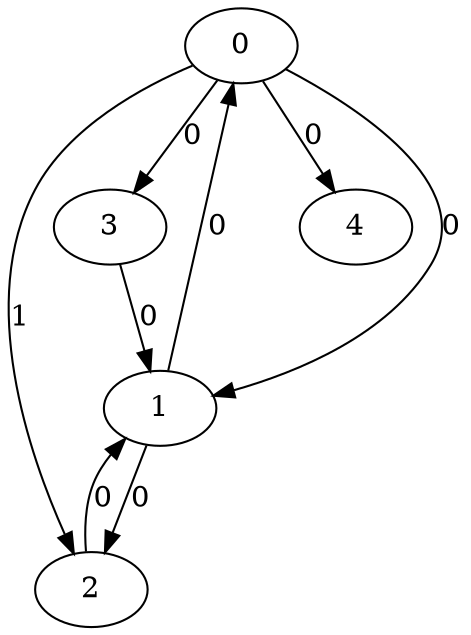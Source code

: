 // Source:482 Canonical: -1 0 1 0 0 0 -1 0 -1 -1 -1 0 -1 -1 -1 -1 0 -1 -1 -1 -1 -1 -1 -1 -1
digraph HRA_from_482_graph_000 {
  0 -> 1 [label="0"];
  0 -> 2 [label="1"];
  0 -> 3 [label="0"];
  1 -> 0 [label="0"];
  1 -> 2 [label="0"];
  2 -> 1 [label="0"];
  3 -> 1 [label="0"];
  0 -> 4 [label="0"];
}

// Source:482 Canonical: -1 0 1 0 0 0 -1 0 -1 -1 -1 0 -1 -1 -1 -1 0 -1 -1 -1 0 -1 -1 -1 -1
digraph HRA_from_482_graph_001 {
  0 -> 1 [label="0"];
  0 -> 2 [label="1"];
  0 -> 3 [label="0"];
  1 -> 0 [label="0"];
  1 -> 2 [label="0"];
  2 -> 1 [label="0"];
  3 -> 1 [label="0"];
  0 -> 4 [label="0"];
  4 -> 0 [label="0"];
}

// Source:482 Canonical: -1 0 1 0 -1 0 -1 0 -1 0 -1 0 -1 -1 -1 -1 0 -1 -1 -1 -1 -1 -1 -1 -1
digraph HRA_from_482_graph_002 {
  0 -> 1 [label="0"];
  0 -> 2 [label="1"];
  0 -> 3 [label="0"];
  1 -> 0 [label="0"];
  1 -> 2 [label="0"];
  2 -> 1 [label="0"];
  3 -> 1 [label="0"];
  1 -> 4 [label="0"];
}

// Source:482 Canonical: -1 0 1 0 0 0 -1 0 -1 0 -1 0 -1 -1 -1 -1 0 -1 -1 -1 -1 -1 -1 -1 -1
digraph HRA_from_482_graph_003 {
  0 -> 1 [label="0"];
  0 -> 2 [label="1"];
  0 -> 3 [label="0"];
  1 -> 0 [label="0"];
  1 -> 2 [label="0"];
  2 -> 1 [label="0"];
  3 -> 1 [label="0"];
  0 -> 4 [label="0"];
  1 -> 4 [label="0"];
}

// Source:482 Canonical: -1 0 1 0 -1 0 -1 0 -1 0 -1 0 -1 -1 -1 -1 0 -1 -1 -1 0 -1 -1 -1 -1
digraph HRA_from_482_graph_004 {
  0 -> 1 [label="0"];
  0 -> 2 [label="1"];
  0 -> 3 [label="0"];
  1 -> 0 [label="0"];
  1 -> 2 [label="0"];
  2 -> 1 [label="0"];
  3 -> 1 [label="0"];
  4 -> 0 [label="0"];
  1 -> 4 [label="0"];
}

// Source:482 Canonical: -1 0 1 0 0 0 -1 0 -1 0 -1 0 -1 -1 -1 -1 0 -1 -1 -1 0 -1 -1 -1 -1
digraph HRA_from_482_graph_005 {
  0 -> 1 [label="0"];
  0 -> 2 [label="1"];
  0 -> 3 [label="0"];
  1 -> 0 [label="0"];
  1 -> 2 [label="0"];
  2 -> 1 [label="0"];
  3 -> 1 [label="0"];
  0 -> 4 [label="0"];
  4 -> 0 [label="0"];
  1 -> 4 [label="0"];
}

// Source:482 Canonical: -1 0 1 0 0 0 -1 0 -1 -1 -1 0 -1 -1 -1 -1 0 -1 -1 -1 -1 0 -1 -1 -1
digraph HRA_from_482_graph_006 {
  0 -> 1 [label="0"];
  0 -> 2 [label="1"];
  0 -> 3 [label="0"];
  1 -> 0 [label="0"];
  1 -> 2 [label="0"];
  2 -> 1 [label="0"];
  3 -> 1 [label="0"];
  0 -> 4 [label="0"];
  4 -> 1 [label="0"];
}

// Source:482 Canonical: -1 0 1 0 0 0 -1 0 -1 -1 -1 0 -1 -1 -1 -1 0 -1 -1 -1 0 0 -1 -1 -1
digraph HRA_from_482_graph_007 {
  0 -> 1 [label="0"];
  0 -> 2 [label="1"];
  0 -> 3 [label="0"];
  1 -> 0 [label="0"];
  1 -> 2 [label="0"];
  2 -> 1 [label="0"];
  3 -> 1 [label="0"];
  0 -> 4 [label="0"];
  4 -> 0 [label="0"];
  4 -> 1 [label="0"];
}

// Source:482 Canonical: -1 0 1 0 -1 0 -1 0 -1 0 -1 0 -1 -1 -1 -1 0 -1 -1 -1 -1 0 -1 -1 -1
digraph HRA_from_482_graph_008 {
  0 -> 1 [label="0"];
  0 -> 2 [label="1"];
  0 -> 3 [label="0"];
  1 -> 0 [label="0"];
  1 -> 2 [label="0"];
  2 -> 1 [label="0"];
  3 -> 1 [label="0"];
  1 -> 4 [label="0"];
  4 -> 1 [label="0"];
}

// Source:482 Canonical: -1 0 1 0 0 0 -1 0 -1 0 -1 0 -1 -1 -1 -1 0 -1 -1 -1 -1 0 -1 -1 -1
digraph HRA_from_482_graph_009 {
  0 -> 1 [label="0"];
  0 -> 2 [label="1"];
  0 -> 3 [label="0"];
  1 -> 0 [label="0"];
  1 -> 2 [label="0"];
  2 -> 1 [label="0"];
  3 -> 1 [label="0"];
  0 -> 4 [label="0"];
  1 -> 4 [label="0"];
  4 -> 1 [label="0"];
}

// Source:482 Canonical: -1 0 1 0 -1 0 -1 0 -1 0 -1 0 -1 -1 -1 -1 0 -1 -1 -1 0 0 -1 -1 -1
digraph HRA_from_482_graph_010 {
  0 -> 1 [label="0"];
  0 -> 2 [label="1"];
  0 -> 3 [label="0"];
  1 -> 0 [label="0"];
  1 -> 2 [label="0"];
  2 -> 1 [label="0"];
  3 -> 1 [label="0"];
  4 -> 0 [label="0"];
  1 -> 4 [label="0"];
  4 -> 1 [label="0"];
}

// Source:482 Canonical: -1 0 1 0 0 0 -1 0 -1 0 -1 0 -1 -1 -1 -1 0 -1 -1 -1 0 0 -1 -1 -1
digraph HRA_from_482_graph_011 {
  0 -> 1 [label="0"];
  0 -> 2 [label="1"];
  0 -> 3 [label="0"];
  1 -> 0 [label="0"];
  1 -> 2 [label="0"];
  2 -> 1 [label="0"];
  3 -> 1 [label="0"];
  0 -> 4 [label="0"];
  4 -> 0 [label="0"];
  1 -> 4 [label="0"];
  4 -> 1 [label="0"];
}

// Source:482 Canonical: -1 0 1 0 -1 0 -1 0 -1 -1 -1 0 -1 -1 0 -1 0 -1 -1 -1 -1 -1 -1 -1 -1
digraph HRA_from_482_graph_012 {
  0 -> 1 [label="0"];
  0 -> 2 [label="1"];
  0 -> 3 [label="0"];
  1 -> 0 [label="0"];
  1 -> 2 [label="0"];
  2 -> 1 [label="0"];
  3 -> 1 [label="0"];
  2 -> 4 [label="0"];
}

// Source:482 Canonical: -1 0 1 0 0 0 -1 0 -1 -1 -1 0 -1 -1 0 -1 0 -1 -1 -1 -1 -1 -1 -1 -1
digraph HRA_from_482_graph_013 {
  0 -> 1 [label="0"];
  0 -> 2 [label="1"];
  0 -> 3 [label="0"];
  1 -> 0 [label="0"];
  1 -> 2 [label="0"];
  2 -> 1 [label="0"];
  3 -> 1 [label="0"];
  0 -> 4 [label="0"];
  2 -> 4 [label="0"];
}

// Source:482 Canonical: -1 0 1 0 -1 0 -1 0 -1 -1 -1 0 -1 -1 0 -1 0 -1 -1 -1 0 -1 -1 -1 -1
digraph HRA_from_482_graph_014 {
  0 -> 1 [label="0"];
  0 -> 2 [label="1"];
  0 -> 3 [label="0"];
  1 -> 0 [label="0"];
  1 -> 2 [label="0"];
  2 -> 1 [label="0"];
  3 -> 1 [label="0"];
  4 -> 0 [label="0"];
  2 -> 4 [label="0"];
}

// Source:482 Canonical: -1 0 1 0 0 0 -1 0 -1 -1 -1 0 -1 -1 0 -1 0 -1 -1 -1 0 -1 -1 -1 -1
digraph HRA_from_482_graph_015 {
  0 -> 1 [label="0"];
  0 -> 2 [label="1"];
  0 -> 3 [label="0"];
  1 -> 0 [label="0"];
  1 -> 2 [label="0"];
  2 -> 1 [label="0"];
  3 -> 1 [label="0"];
  0 -> 4 [label="0"];
  4 -> 0 [label="0"];
  2 -> 4 [label="0"];
}

// Source:482 Canonical: -1 0 1 0 -1 0 -1 0 -1 0 -1 0 -1 -1 0 -1 0 -1 -1 -1 -1 -1 -1 -1 -1
digraph HRA_from_482_graph_016 {
  0 -> 1 [label="0"];
  0 -> 2 [label="1"];
  0 -> 3 [label="0"];
  1 -> 0 [label="0"];
  1 -> 2 [label="0"];
  2 -> 1 [label="0"];
  3 -> 1 [label="0"];
  1 -> 4 [label="0"];
  2 -> 4 [label="0"];
}

// Source:482 Canonical: -1 0 1 0 0 0 -1 0 -1 0 -1 0 -1 -1 0 -1 0 -1 -1 -1 -1 -1 -1 -1 -1
digraph HRA_from_482_graph_017 {
  0 -> 1 [label="0"];
  0 -> 2 [label="1"];
  0 -> 3 [label="0"];
  1 -> 0 [label="0"];
  1 -> 2 [label="0"];
  2 -> 1 [label="0"];
  3 -> 1 [label="0"];
  0 -> 4 [label="0"];
  1 -> 4 [label="0"];
  2 -> 4 [label="0"];
}

// Source:482 Canonical: -1 0 1 0 -1 0 -1 0 -1 0 -1 0 -1 -1 0 -1 0 -1 -1 -1 0 -1 -1 -1 -1
digraph HRA_from_482_graph_018 {
  0 -> 1 [label="0"];
  0 -> 2 [label="1"];
  0 -> 3 [label="0"];
  1 -> 0 [label="0"];
  1 -> 2 [label="0"];
  2 -> 1 [label="0"];
  3 -> 1 [label="0"];
  4 -> 0 [label="0"];
  1 -> 4 [label="0"];
  2 -> 4 [label="0"];
}

// Source:482 Canonical: -1 0 1 0 0 0 -1 0 -1 0 -1 0 -1 -1 0 -1 0 -1 -1 -1 0 -1 -1 -1 -1
digraph HRA_from_482_graph_019 {
  0 -> 1 [label="0"];
  0 -> 2 [label="1"];
  0 -> 3 [label="0"];
  1 -> 0 [label="0"];
  1 -> 2 [label="0"];
  2 -> 1 [label="0"];
  3 -> 1 [label="0"];
  0 -> 4 [label="0"];
  4 -> 0 [label="0"];
  1 -> 4 [label="0"];
  2 -> 4 [label="0"];
}

// Source:482 Canonical: -1 0 1 0 -1 0 -1 0 -1 -1 -1 0 -1 -1 0 -1 0 -1 -1 -1 -1 0 -1 -1 -1
digraph HRA_from_482_graph_020 {
  0 -> 1 [label="0"];
  0 -> 2 [label="1"];
  0 -> 3 [label="0"];
  1 -> 0 [label="0"];
  1 -> 2 [label="0"];
  2 -> 1 [label="0"];
  3 -> 1 [label="0"];
  4 -> 1 [label="0"];
  2 -> 4 [label="0"];
}

// Source:482 Canonical: -1 0 1 0 0 0 -1 0 -1 -1 -1 0 -1 -1 0 -1 0 -1 -1 -1 -1 0 -1 -1 -1
digraph HRA_from_482_graph_021 {
  0 -> 1 [label="0"];
  0 -> 2 [label="1"];
  0 -> 3 [label="0"];
  1 -> 0 [label="0"];
  1 -> 2 [label="0"];
  2 -> 1 [label="0"];
  3 -> 1 [label="0"];
  0 -> 4 [label="0"];
  4 -> 1 [label="0"];
  2 -> 4 [label="0"];
}

// Source:482 Canonical: -1 0 1 0 -1 0 -1 0 -1 -1 -1 0 -1 -1 0 -1 0 -1 -1 -1 0 0 -1 -1 -1
digraph HRA_from_482_graph_022 {
  0 -> 1 [label="0"];
  0 -> 2 [label="1"];
  0 -> 3 [label="0"];
  1 -> 0 [label="0"];
  1 -> 2 [label="0"];
  2 -> 1 [label="0"];
  3 -> 1 [label="0"];
  4 -> 0 [label="0"];
  4 -> 1 [label="0"];
  2 -> 4 [label="0"];
}

// Source:482 Canonical: -1 0 1 0 0 0 -1 0 -1 -1 -1 0 -1 -1 0 -1 0 -1 -1 -1 0 0 -1 -1 -1
digraph HRA_from_482_graph_023 {
  0 -> 1 [label="0"];
  0 -> 2 [label="1"];
  0 -> 3 [label="0"];
  1 -> 0 [label="0"];
  1 -> 2 [label="0"];
  2 -> 1 [label="0"];
  3 -> 1 [label="0"];
  0 -> 4 [label="0"];
  4 -> 0 [label="0"];
  4 -> 1 [label="0"];
  2 -> 4 [label="0"];
}

// Source:482 Canonical: -1 0 1 0 -1 0 -1 0 -1 0 -1 0 -1 -1 0 -1 0 -1 -1 -1 -1 0 -1 -1 -1
digraph HRA_from_482_graph_024 {
  0 -> 1 [label="0"];
  0 -> 2 [label="1"];
  0 -> 3 [label="0"];
  1 -> 0 [label="0"];
  1 -> 2 [label="0"];
  2 -> 1 [label="0"];
  3 -> 1 [label="0"];
  1 -> 4 [label="0"];
  4 -> 1 [label="0"];
  2 -> 4 [label="0"];
}

// Source:482 Canonical: -1 0 1 0 0 0 -1 0 -1 0 -1 0 -1 -1 0 -1 0 -1 -1 -1 -1 0 -1 -1 -1
digraph HRA_from_482_graph_025 {
  0 -> 1 [label="0"];
  0 -> 2 [label="1"];
  0 -> 3 [label="0"];
  1 -> 0 [label="0"];
  1 -> 2 [label="0"];
  2 -> 1 [label="0"];
  3 -> 1 [label="0"];
  0 -> 4 [label="0"];
  1 -> 4 [label="0"];
  4 -> 1 [label="0"];
  2 -> 4 [label="0"];
}

// Source:482 Canonical: -1 0 1 0 -1 0 -1 0 -1 0 -1 0 -1 -1 0 -1 0 -1 -1 -1 0 0 -1 -1 -1
digraph HRA_from_482_graph_026 {
  0 -> 1 [label="0"];
  0 -> 2 [label="1"];
  0 -> 3 [label="0"];
  1 -> 0 [label="0"];
  1 -> 2 [label="0"];
  2 -> 1 [label="0"];
  3 -> 1 [label="0"];
  4 -> 0 [label="0"];
  1 -> 4 [label="0"];
  4 -> 1 [label="0"];
  2 -> 4 [label="0"];
}

// Source:482 Canonical: -1 0 1 0 0 0 -1 0 -1 0 -1 0 -1 -1 0 -1 0 -1 -1 -1 0 0 -1 -1 -1
digraph HRA_from_482_graph_027 {
  0 -> 1 [label="0"];
  0 -> 2 [label="1"];
  0 -> 3 [label="0"];
  1 -> 0 [label="0"];
  1 -> 2 [label="0"];
  2 -> 1 [label="0"];
  3 -> 1 [label="0"];
  0 -> 4 [label="0"];
  4 -> 0 [label="0"];
  1 -> 4 [label="0"];
  4 -> 1 [label="0"];
  2 -> 4 [label="0"];
}

// Source:482 Canonical: -1 0 1 0 0 0 -1 0 -1 -1 -1 0 -1 -1 -1 -1 0 -1 -1 -1 -1 -1 0 -1 -1
digraph HRA_from_482_graph_028 {
  0 -> 1 [label="0"];
  0 -> 2 [label="1"];
  0 -> 3 [label="0"];
  1 -> 0 [label="0"];
  1 -> 2 [label="0"];
  2 -> 1 [label="0"];
  3 -> 1 [label="0"];
  0 -> 4 [label="0"];
  4 -> 2 [label="0"];
}

// Source:482 Canonical: -1 0 1 0 0 0 -1 0 -1 -1 -1 0 -1 -1 -1 -1 0 -1 -1 -1 0 -1 0 -1 -1
digraph HRA_from_482_graph_029 {
  0 -> 1 [label="0"];
  0 -> 2 [label="1"];
  0 -> 3 [label="0"];
  1 -> 0 [label="0"];
  1 -> 2 [label="0"];
  2 -> 1 [label="0"];
  3 -> 1 [label="0"];
  0 -> 4 [label="0"];
  4 -> 0 [label="0"];
  4 -> 2 [label="0"];
}

// Source:482 Canonical: -1 0 1 0 -1 0 -1 0 -1 0 -1 0 -1 -1 -1 -1 0 -1 -1 -1 -1 -1 0 -1 -1
digraph HRA_from_482_graph_030 {
  0 -> 1 [label="0"];
  0 -> 2 [label="1"];
  0 -> 3 [label="0"];
  1 -> 0 [label="0"];
  1 -> 2 [label="0"];
  2 -> 1 [label="0"];
  3 -> 1 [label="0"];
  1 -> 4 [label="0"];
  4 -> 2 [label="0"];
}

// Source:482 Canonical: -1 0 1 0 0 0 -1 0 -1 0 -1 0 -1 -1 -1 -1 0 -1 -1 -1 -1 -1 0 -1 -1
digraph HRA_from_482_graph_031 {
  0 -> 1 [label="0"];
  0 -> 2 [label="1"];
  0 -> 3 [label="0"];
  1 -> 0 [label="0"];
  1 -> 2 [label="0"];
  2 -> 1 [label="0"];
  3 -> 1 [label="0"];
  0 -> 4 [label="0"];
  1 -> 4 [label="0"];
  4 -> 2 [label="0"];
}

// Source:482 Canonical: -1 0 1 0 -1 0 -1 0 -1 0 -1 0 -1 -1 -1 -1 0 -1 -1 -1 0 -1 0 -1 -1
digraph HRA_from_482_graph_032 {
  0 -> 1 [label="0"];
  0 -> 2 [label="1"];
  0 -> 3 [label="0"];
  1 -> 0 [label="0"];
  1 -> 2 [label="0"];
  2 -> 1 [label="0"];
  3 -> 1 [label="0"];
  4 -> 0 [label="0"];
  1 -> 4 [label="0"];
  4 -> 2 [label="0"];
}

// Source:482 Canonical: -1 0 1 0 0 0 -1 0 -1 0 -1 0 -1 -1 -1 -1 0 -1 -1 -1 0 -1 0 -1 -1
digraph HRA_from_482_graph_033 {
  0 -> 1 [label="0"];
  0 -> 2 [label="1"];
  0 -> 3 [label="0"];
  1 -> 0 [label="0"];
  1 -> 2 [label="0"];
  2 -> 1 [label="0"];
  3 -> 1 [label="0"];
  0 -> 4 [label="0"];
  4 -> 0 [label="0"];
  1 -> 4 [label="0"];
  4 -> 2 [label="0"];
}

// Source:482 Canonical: -1 0 1 0 0 0 -1 0 -1 -1 -1 0 -1 -1 -1 -1 0 -1 -1 -1 -1 0 0 -1 -1
digraph HRA_from_482_graph_034 {
  0 -> 1 [label="0"];
  0 -> 2 [label="1"];
  0 -> 3 [label="0"];
  1 -> 0 [label="0"];
  1 -> 2 [label="0"];
  2 -> 1 [label="0"];
  3 -> 1 [label="0"];
  0 -> 4 [label="0"];
  4 -> 1 [label="0"];
  4 -> 2 [label="0"];
}

// Source:482 Canonical: -1 0 1 0 0 0 -1 0 -1 -1 -1 0 -1 -1 -1 -1 0 -1 -1 -1 0 0 0 -1 -1
digraph HRA_from_482_graph_035 {
  0 -> 1 [label="0"];
  0 -> 2 [label="1"];
  0 -> 3 [label="0"];
  1 -> 0 [label="0"];
  1 -> 2 [label="0"];
  2 -> 1 [label="0"];
  3 -> 1 [label="0"];
  0 -> 4 [label="0"];
  4 -> 0 [label="0"];
  4 -> 1 [label="0"];
  4 -> 2 [label="0"];
}

// Source:482 Canonical: -1 0 1 0 -1 0 -1 0 -1 0 -1 0 -1 -1 -1 -1 0 -1 -1 -1 -1 0 0 -1 -1
digraph HRA_from_482_graph_036 {
  0 -> 1 [label="0"];
  0 -> 2 [label="1"];
  0 -> 3 [label="0"];
  1 -> 0 [label="0"];
  1 -> 2 [label="0"];
  2 -> 1 [label="0"];
  3 -> 1 [label="0"];
  1 -> 4 [label="0"];
  4 -> 1 [label="0"];
  4 -> 2 [label="0"];
}

// Source:482 Canonical: -1 0 1 0 0 0 -1 0 -1 0 -1 0 -1 -1 -1 -1 0 -1 -1 -1 -1 0 0 -1 -1
digraph HRA_from_482_graph_037 {
  0 -> 1 [label="0"];
  0 -> 2 [label="1"];
  0 -> 3 [label="0"];
  1 -> 0 [label="0"];
  1 -> 2 [label="0"];
  2 -> 1 [label="0"];
  3 -> 1 [label="0"];
  0 -> 4 [label="0"];
  1 -> 4 [label="0"];
  4 -> 1 [label="0"];
  4 -> 2 [label="0"];
}

// Source:482 Canonical: -1 0 1 0 -1 0 -1 0 -1 0 -1 0 -1 -1 -1 -1 0 -1 -1 -1 0 0 0 -1 -1
digraph HRA_from_482_graph_038 {
  0 -> 1 [label="0"];
  0 -> 2 [label="1"];
  0 -> 3 [label="0"];
  1 -> 0 [label="0"];
  1 -> 2 [label="0"];
  2 -> 1 [label="0"];
  3 -> 1 [label="0"];
  4 -> 0 [label="0"];
  1 -> 4 [label="0"];
  4 -> 1 [label="0"];
  4 -> 2 [label="0"];
}

// Source:482 Canonical: -1 0 1 0 0 0 -1 0 -1 0 -1 0 -1 -1 -1 -1 0 -1 -1 -1 0 0 0 -1 -1
digraph HRA_from_482_graph_039 {
  0 -> 1 [label="0"];
  0 -> 2 [label="1"];
  0 -> 3 [label="0"];
  1 -> 0 [label="0"];
  1 -> 2 [label="0"];
  2 -> 1 [label="0"];
  3 -> 1 [label="0"];
  0 -> 4 [label="0"];
  4 -> 0 [label="0"];
  1 -> 4 [label="0"];
  4 -> 1 [label="0"];
  4 -> 2 [label="0"];
}

// Source:482 Canonical: -1 0 1 0 -1 0 -1 0 -1 -1 -1 0 -1 -1 0 -1 0 -1 -1 -1 -1 -1 0 -1 -1
digraph HRA_from_482_graph_040 {
  0 -> 1 [label="0"];
  0 -> 2 [label="1"];
  0 -> 3 [label="0"];
  1 -> 0 [label="0"];
  1 -> 2 [label="0"];
  2 -> 1 [label="0"];
  3 -> 1 [label="0"];
  2 -> 4 [label="0"];
  4 -> 2 [label="0"];
}

// Source:482 Canonical: -1 0 1 0 0 0 -1 0 -1 -1 -1 0 -1 -1 0 -1 0 -1 -1 -1 -1 -1 0 -1 -1
digraph HRA_from_482_graph_041 {
  0 -> 1 [label="0"];
  0 -> 2 [label="1"];
  0 -> 3 [label="0"];
  1 -> 0 [label="0"];
  1 -> 2 [label="0"];
  2 -> 1 [label="0"];
  3 -> 1 [label="0"];
  0 -> 4 [label="0"];
  2 -> 4 [label="0"];
  4 -> 2 [label="0"];
}

// Source:482 Canonical: -1 0 1 0 -1 0 -1 0 -1 -1 -1 0 -1 -1 0 -1 0 -1 -1 -1 0 -1 0 -1 -1
digraph HRA_from_482_graph_042 {
  0 -> 1 [label="0"];
  0 -> 2 [label="1"];
  0 -> 3 [label="0"];
  1 -> 0 [label="0"];
  1 -> 2 [label="0"];
  2 -> 1 [label="0"];
  3 -> 1 [label="0"];
  4 -> 0 [label="0"];
  2 -> 4 [label="0"];
  4 -> 2 [label="0"];
}

// Source:482 Canonical: -1 0 1 0 0 0 -1 0 -1 -1 -1 0 -1 -1 0 -1 0 -1 -1 -1 0 -1 0 -1 -1
digraph HRA_from_482_graph_043 {
  0 -> 1 [label="0"];
  0 -> 2 [label="1"];
  0 -> 3 [label="0"];
  1 -> 0 [label="0"];
  1 -> 2 [label="0"];
  2 -> 1 [label="0"];
  3 -> 1 [label="0"];
  0 -> 4 [label="0"];
  4 -> 0 [label="0"];
  2 -> 4 [label="0"];
  4 -> 2 [label="0"];
}

// Source:482 Canonical: -1 0 1 0 -1 0 -1 0 -1 0 -1 0 -1 -1 0 -1 0 -1 -1 -1 -1 -1 0 -1 -1
digraph HRA_from_482_graph_044 {
  0 -> 1 [label="0"];
  0 -> 2 [label="1"];
  0 -> 3 [label="0"];
  1 -> 0 [label="0"];
  1 -> 2 [label="0"];
  2 -> 1 [label="0"];
  3 -> 1 [label="0"];
  1 -> 4 [label="0"];
  2 -> 4 [label="0"];
  4 -> 2 [label="0"];
}

// Source:482 Canonical: -1 0 1 0 0 0 -1 0 -1 0 -1 0 -1 -1 0 -1 0 -1 -1 -1 -1 -1 0 -1 -1
digraph HRA_from_482_graph_045 {
  0 -> 1 [label="0"];
  0 -> 2 [label="1"];
  0 -> 3 [label="0"];
  1 -> 0 [label="0"];
  1 -> 2 [label="0"];
  2 -> 1 [label="0"];
  3 -> 1 [label="0"];
  0 -> 4 [label="0"];
  1 -> 4 [label="0"];
  2 -> 4 [label="0"];
  4 -> 2 [label="0"];
}

// Source:482 Canonical: -1 0 1 0 -1 0 -1 0 -1 0 -1 0 -1 -1 0 -1 0 -1 -1 -1 0 -1 0 -1 -1
digraph HRA_from_482_graph_046 {
  0 -> 1 [label="0"];
  0 -> 2 [label="1"];
  0 -> 3 [label="0"];
  1 -> 0 [label="0"];
  1 -> 2 [label="0"];
  2 -> 1 [label="0"];
  3 -> 1 [label="0"];
  4 -> 0 [label="0"];
  1 -> 4 [label="0"];
  2 -> 4 [label="0"];
  4 -> 2 [label="0"];
}

// Source:482 Canonical: -1 0 1 0 0 0 -1 0 -1 0 -1 0 -1 -1 0 -1 0 -1 -1 -1 0 -1 0 -1 -1
digraph HRA_from_482_graph_047 {
  0 -> 1 [label="0"];
  0 -> 2 [label="1"];
  0 -> 3 [label="0"];
  1 -> 0 [label="0"];
  1 -> 2 [label="0"];
  2 -> 1 [label="0"];
  3 -> 1 [label="0"];
  0 -> 4 [label="0"];
  4 -> 0 [label="0"];
  1 -> 4 [label="0"];
  2 -> 4 [label="0"];
  4 -> 2 [label="0"];
}

// Source:482 Canonical: -1 0 1 0 -1 0 -1 0 -1 -1 -1 0 -1 -1 0 -1 0 -1 -1 -1 -1 0 0 -1 -1
digraph HRA_from_482_graph_048 {
  0 -> 1 [label="0"];
  0 -> 2 [label="1"];
  0 -> 3 [label="0"];
  1 -> 0 [label="0"];
  1 -> 2 [label="0"];
  2 -> 1 [label="0"];
  3 -> 1 [label="0"];
  4 -> 1 [label="0"];
  2 -> 4 [label="0"];
  4 -> 2 [label="0"];
}

// Source:482 Canonical: -1 0 1 0 0 0 -1 0 -1 -1 -1 0 -1 -1 0 -1 0 -1 -1 -1 -1 0 0 -1 -1
digraph HRA_from_482_graph_049 {
  0 -> 1 [label="0"];
  0 -> 2 [label="1"];
  0 -> 3 [label="0"];
  1 -> 0 [label="0"];
  1 -> 2 [label="0"];
  2 -> 1 [label="0"];
  3 -> 1 [label="0"];
  0 -> 4 [label="0"];
  4 -> 1 [label="0"];
  2 -> 4 [label="0"];
  4 -> 2 [label="0"];
}

// Source:482 Canonical: -1 0 1 0 -1 0 -1 0 -1 -1 -1 0 -1 -1 0 -1 0 -1 -1 -1 0 0 0 -1 -1
digraph HRA_from_482_graph_050 {
  0 -> 1 [label="0"];
  0 -> 2 [label="1"];
  0 -> 3 [label="0"];
  1 -> 0 [label="0"];
  1 -> 2 [label="0"];
  2 -> 1 [label="0"];
  3 -> 1 [label="0"];
  4 -> 0 [label="0"];
  4 -> 1 [label="0"];
  2 -> 4 [label="0"];
  4 -> 2 [label="0"];
}

// Source:482 Canonical: -1 0 1 0 0 0 -1 0 -1 -1 -1 0 -1 -1 0 -1 0 -1 -1 -1 0 0 0 -1 -1
digraph HRA_from_482_graph_051 {
  0 -> 1 [label="0"];
  0 -> 2 [label="1"];
  0 -> 3 [label="0"];
  1 -> 0 [label="0"];
  1 -> 2 [label="0"];
  2 -> 1 [label="0"];
  3 -> 1 [label="0"];
  0 -> 4 [label="0"];
  4 -> 0 [label="0"];
  4 -> 1 [label="0"];
  2 -> 4 [label="0"];
  4 -> 2 [label="0"];
}

// Source:482 Canonical: -1 0 1 0 -1 0 -1 0 -1 0 -1 0 -1 -1 0 -1 0 -1 -1 -1 -1 0 0 -1 -1
digraph HRA_from_482_graph_052 {
  0 -> 1 [label="0"];
  0 -> 2 [label="1"];
  0 -> 3 [label="0"];
  1 -> 0 [label="0"];
  1 -> 2 [label="0"];
  2 -> 1 [label="0"];
  3 -> 1 [label="0"];
  1 -> 4 [label="0"];
  4 -> 1 [label="0"];
  2 -> 4 [label="0"];
  4 -> 2 [label="0"];
}

// Source:482 Canonical: -1 0 1 0 0 0 -1 0 -1 0 -1 0 -1 -1 0 -1 0 -1 -1 -1 -1 0 0 -1 -1
digraph HRA_from_482_graph_053 {
  0 -> 1 [label="0"];
  0 -> 2 [label="1"];
  0 -> 3 [label="0"];
  1 -> 0 [label="0"];
  1 -> 2 [label="0"];
  2 -> 1 [label="0"];
  3 -> 1 [label="0"];
  0 -> 4 [label="0"];
  1 -> 4 [label="0"];
  4 -> 1 [label="0"];
  2 -> 4 [label="0"];
  4 -> 2 [label="0"];
}

// Source:482 Canonical: -1 0 1 0 -1 0 -1 0 -1 0 -1 0 -1 -1 0 -1 0 -1 -1 -1 0 0 0 -1 -1
digraph HRA_from_482_graph_054 {
  0 -> 1 [label="0"];
  0 -> 2 [label="1"];
  0 -> 3 [label="0"];
  1 -> 0 [label="0"];
  1 -> 2 [label="0"];
  2 -> 1 [label="0"];
  3 -> 1 [label="0"];
  4 -> 0 [label="0"];
  1 -> 4 [label="0"];
  4 -> 1 [label="0"];
  2 -> 4 [label="0"];
  4 -> 2 [label="0"];
}

// Source:482 Canonical: -1 0 1 0 0 0 -1 0 -1 0 -1 0 -1 -1 0 -1 0 -1 -1 -1 0 0 0 -1 -1
digraph HRA_from_482_graph_055 {
  0 -> 1 [label="0"];
  0 -> 2 [label="1"];
  0 -> 3 [label="0"];
  1 -> 0 [label="0"];
  1 -> 2 [label="0"];
  2 -> 1 [label="0"];
  3 -> 1 [label="0"];
  0 -> 4 [label="0"];
  4 -> 0 [label="0"];
  1 -> 4 [label="0"];
  4 -> 1 [label="0"];
  2 -> 4 [label="0"];
  4 -> 2 [label="0"];
}

// Source:482 Canonical: -1 0 1 0 -1 0 -1 0 -1 -1 -1 0 -1 -1 -1 -1 0 -1 -1 0 -1 -1 -1 -1 -1
digraph HRA_from_482_graph_056 {
  0 -> 1 [label="0"];
  0 -> 2 [label="1"];
  0 -> 3 [label="0"];
  1 -> 0 [label="0"];
  1 -> 2 [label="0"];
  2 -> 1 [label="0"];
  3 -> 1 [label="0"];
  3 -> 4 [label="0"];
}

// Source:482 Canonical: -1 0 1 0 0 0 -1 0 -1 -1 -1 0 -1 -1 -1 -1 0 -1 -1 0 -1 -1 -1 -1 -1
digraph HRA_from_482_graph_057 {
  0 -> 1 [label="0"];
  0 -> 2 [label="1"];
  0 -> 3 [label="0"];
  1 -> 0 [label="0"];
  1 -> 2 [label="0"];
  2 -> 1 [label="0"];
  3 -> 1 [label="0"];
  0 -> 4 [label="0"];
  3 -> 4 [label="0"];
}

// Source:482 Canonical: -1 0 1 0 -1 0 -1 0 -1 -1 -1 0 -1 -1 -1 -1 0 -1 -1 0 0 -1 -1 -1 -1
digraph HRA_from_482_graph_058 {
  0 -> 1 [label="0"];
  0 -> 2 [label="1"];
  0 -> 3 [label="0"];
  1 -> 0 [label="0"];
  1 -> 2 [label="0"];
  2 -> 1 [label="0"];
  3 -> 1 [label="0"];
  4 -> 0 [label="0"];
  3 -> 4 [label="0"];
}

// Source:482 Canonical: -1 0 1 0 0 0 -1 0 -1 -1 -1 0 -1 -1 -1 -1 0 -1 -1 0 0 -1 -1 -1 -1
digraph HRA_from_482_graph_059 {
  0 -> 1 [label="0"];
  0 -> 2 [label="1"];
  0 -> 3 [label="0"];
  1 -> 0 [label="0"];
  1 -> 2 [label="0"];
  2 -> 1 [label="0"];
  3 -> 1 [label="0"];
  0 -> 4 [label="0"];
  4 -> 0 [label="0"];
  3 -> 4 [label="0"];
}

// Source:482 Canonical: -1 0 1 0 -1 0 -1 0 -1 0 -1 0 -1 -1 -1 -1 0 -1 -1 0 -1 -1 -1 -1 -1
digraph HRA_from_482_graph_060 {
  0 -> 1 [label="0"];
  0 -> 2 [label="1"];
  0 -> 3 [label="0"];
  1 -> 0 [label="0"];
  1 -> 2 [label="0"];
  2 -> 1 [label="0"];
  3 -> 1 [label="0"];
  1 -> 4 [label="0"];
  3 -> 4 [label="0"];
}

// Source:482 Canonical: -1 0 1 0 0 0 -1 0 -1 0 -1 0 -1 -1 -1 -1 0 -1 -1 0 -1 -1 -1 -1 -1
digraph HRA_from_482_graph_061 {
  0 -> 1 [label="0"];
  0 -> 2 [label="1"];
  0 -> 3 [label="0"];
  1 -> 0 [label="0"];
  1 -> 2 [label="0"];
  2 -> 1 [label="0"];
  3 -> 1 [label="0"];
  0 -> 4 [label="0"];
  1 -> 4 [label="0"];
  3 -> 4 [label="0"];
}

// Source:482 Canonical: -1 0 1 0 -1 0 -1 0 -1 0 -1 0 -1 -1 -1 -1 0 -1 -1 0 0 -1 -1 -1 -1
digraph HRA_from_482_graph_062 {
  0 -> 1 [label="0"];
  0 -> 2 [label="1"];
  0 -> 3 [label="0"];
  1 -> 0 [label="0"];
  1 -> 2 [label="0"];
  2 -> 1 [label="0"];
  3 -> 1 [label="0"];
  4 -> 0 [label="0"];
  1 -> 4 [label="0"];
  3 -> 4 [label="0"];
}

// Source:482 Canonical: -1 0 1 0 0 0 -1 0 -1 0 -1 0 -1 -1 -1 -1 0 -1 -1 0 0 -1 -1 -1 -1
digraph HRA_from_482_graph_063 {
  0 -> 1 [label="0"];
  0 -> 2 [label="1"];
  0 -> 3 [label="0"];
  1 -> 0 [label="0"];
  1 -> 2 [label="0"];
  2 -> 1 [label="0"];
  3 -> 1 [label="0"];
  0 -> 4 [label="0"];
  4 -> 0 [label="0"];
  1 -> 4 [label="0"];
  3 -> 4 [label="0"];
}

// Source:482 Canonical: -1 0 1 0 -1 0 -1 0 -1 -1 -1 0 -1 -1 -1 -1 0 -1 -1 0 -1 0 -1 -1 -1
digraph HRA_from_482_graph_064 {
  0 -> 1 [label="0"];
  0 -> 2 [label="1"];
  0 -> 3 [label="0"];
  1 -> 0 [label="0"];
  1 -> 2 [label="0"];
  2 -> 1 [label="0"];
  3 -> 1 [label="0"];
  4 -> 1 [label="0"];
  3 -> 4 [label="0"];
}

// Source:482 Canonical: -1 0 1 0 0 0 -1 0 -1 -1 -1 0 -1 -1 -1 -1 0 -1 -1 0 -1 0 -1 -1 -1
digraph HRA_from_482_graph_065 {
  0 -> 1 [label="0"];
  0 -> 2 [label="1"];
  0 -> 3 [label="0"];
  1 -> 0 [label="0"];
  1 -> 2 [label="0"];
  2 -> 1 [label="0"];
  3 -> 1 [label="0"];
  0 -> 4 [label="0"];
  4 -> 1 [label="0"];
  3 -> 4 [label="0"];
}

// Source:482 Canonical: -1 0 1 0 -1 0 -1 0 -1 -1 -1 0 -1 -1 -1 -1 0 -1 -1 0 0 0 -1 -1 -1
digraph HRA_from_482_graph_066 {
  0 -> 1 [label="0"];
  0 -> 2 [label="1"];
  0 -> 3 [label="0"];
  1 -> 0 [label="0"];
  1 -> 2 [label="0"];
  2 -> 1 [label="0"];
  3 -> 1 [label="0"];
  4 -> 0 [label="0"];
  4 -> 1 [label="0"];
  3 -> 4 [label="0"];
}

// Source:482 Canonical: -1 0 1 0 0 0 -1 0 -1 -1 -1 0 -1 -1 -1 -1 0 -1 -1 0 0 0 -1 -1 -1
digraph HRA_from_482_graph_067 {
  0 -> 1 [label="0"];
  0 -> 2 [label="1"];
  0 -> 3 [label="0"];
  1 -> 0 [label="0"];
  1 -> 2 [label="0"];
  2 -> 1 [label="0"];
  3 -> 1 [label="0"];
  0 -> 4 [label="0"];
  4 -> 0 [label="0"];
  4 -> 1 [label="0"];
  3 -> 4 [label="0"];
}

// Source:482 Canonical: -1 0 1 0 -1 0 -1 0 -1 0 -1 0 -1 -1 -1 -1 0 -1 -1 0 -1 0 -1 -1 -1
digraph HRA_from_482_graph_068 {
  0 -> 1 [label="0"];
  0 -> 2 [label="1"];
  0 -> 3 [label="0"];
  1 -> 0 [label="0"];
  1 -> 2 [label="0"];
  2 -> 1 [label="0"];
  3 -> 1 [label="0"];
  1 -> 4 [label="0"];
  4 -> 1 [label="0"];
  3 -> 4 [label="0"];
}

// Source:482 Canonical: -1 0 1 0 0 0 -1 0 -1 0 -1 0 -1 -1 -1 -1 0 -1 -1 0 -1 0 -1 -1 -1
digraph HRA_from_482_graph_069 {
  0 -> 1 [label="0"];
  0 -> 2 [label="1"];
  0 -> 3 [label="0"];
  1 -> 0 [label="0"];
  1 -> 2 [label="0"];
  2 -> 1 [label="0"];
  3 -> 1 [label="0"];
  0 -> 4 [label="0"];
  1 -> 4 [label="0"];
  4 -> 1 [label="0"];
  3 -> 4 [label="0"];
}

// Source:482 Canonical: -1 0 1 0 -1 0 -1 0 -1 0 -1 0 -1 -1 -1 -1 0 -1 -1 0 0 0 -1 -1 -1
digraph HRA_from_482_graph_070 {
  0 -> 1 [label="0"];
  0 -> 2 [label="1"];
  0 -> 3 [label="0"];
  1 -> 0 [label="0"];
  1 -> 2 [label="0"];
  2 -> 1 [label="0"];
  3 -> 1 [label="0"];
  4 -> 0 [label="0"];
  1 -> 4 [label="0"];
  4 -> 1 [label="0"];
  3 -> 4 [label="0"];
}

// Source:482 Canonical: -1 0 1 0 0 0 -1 0 -1 0 -1 0 -1 -1 -1 -1 0 -1 -1 0 0 0 -1 -1 -1
digraph HRA_from_482_graph_071 {
  0 -> 1 [label="0"];
  0 -> 2 [label="1"];
  0 -> 3 [label="0"];
  1 -> 0 [label="0"];
  1 -> 2 [label="0"];
  2 -> 1 [label="0"];
  3 -> 1 [label="0"];
  0 -> 4 [label="0"];
  4 -> 0 [label="0"];
  1 -> 4 [label="0"];
  4 -> 1 [label="0"];
  3 -> 4 [label="0"];
}

// Source:482 Canonical: -1 0 1 0 -1 0 -1 0 -1 -1 -1 0 -1 -1 0 -1 0 -1 -1 0 -1 -1 -1 -1 -1
digraph HRA_from_482_graph_072 {
  0 -> 1 [label="0"];
  0 -> 2 [label="1"];
  0 -> 3 [label="0"];
  1 -> 0 [label="0"];
  1 -> 2 [label="0"];
  2 -> 1 [label="0"];
  3 -> 1 [label="0"];
  2 -> 4 [label="0"];
  3 -> 4 [label="0"];
}

// Source:482 Canonical: -1 0 1 0 0 0 -1 0 -1 -1 -1 0 -1 -1 0 -1 0 -1 -1 0 -1 -1 -1 -1 -1
digraph HRA_from_482_graph_073 {
  0 -> 1 [label="0"];
  0 -> 2 [label="1"];
  0 -> 3 [label="0"];
  1 -> 0 [label="0"];
  1 -> 2 [label="0"];
  2 -> 1 [label="0"];
  3 -> 1 [label="0"];
  0 -> 4 [label="0"];
  2 -> 4 [label="0"];
  3 -> 4 [label="0"];
}

// Source:482 Canonical: -1 0 1 0 -1 0 -1 0 -1 -1 -1 0 -1 -1 0 -1 0 -1 -1 0 0 -1 -1 -1 -1
digraph HRA_from_482_graph_074 {
  0 -> 1 [label="0"];
  0 -> 2 [label="1"];
  0 -> 3 [label="0"];
  1 -> 0 [label="0"];
  1 -> 2 [label="0"];
  2 -> 1 [label="0"];
  3 -> 1 [label="0"];
  4 -> 0 [label="0"];
  2 -> 4 [label="0"];
  3 -> 4 [label="0"];
}

// Source:482 Canonical: -1 0 1 0 0 0 -1 0 -1 -1 -1 0 -1 -1 0 -1 0 -1 -1 0 0 -1 -1 -1 -1
digraph HRA_from_482_graph_075 {
  0 -> 1 [label="0"];
  0 -> 2 [label="1"];
  0 -> 3 [label="0"];
  1 -> 0 [label="0"];
  1 -> 2 [label="0"];
  2 -> 1 [label="0"];
  3 -> 1 [label="0"];
  0 -> 4 [label="0"];
  4 -> 0 [label="0"];
  2 -> 4 [label="0"];
  3 -> 4 [label="0"];
}

// Source:482 Canonical: -1 0 1 0 -1 0 -1 0 -1 0 -1 0 -1 -1 0 -1 0 -1 -1 0 -1 -1 -1 -1 -1
digraph HRA_from_482_graph_076 {
  0 -> 1 [label="0"];
  0 -> 2 [label="1"];
  0 -> 3 [label="0"];
  1 -> 0 [label="0"];
  1 -> 2 [label="0"];
  2 -> 1 [label="0"];
  3 -> 1 [label="0"];
  1 -> 4 [label="0"];
  2 -> 4 [label="0"];
  3 -> 4 [label="0"];
}

// Source:482 Canonical: -1 0 1 0 0 0 -1 0 -1 0 -1 0 -1 -1 0 -1 0 -1 -1 0 -1 -1 -1 -1 -1
digraph HRA_from_482_graph_077 {
  0 -> 1 [label="0"];
  0 -> 2 [label="1"];
  0 -> 3 [label="0"];
  1 -> 0 [label="0"];
  1 -> 2 [label="0"];
  2 -> 1 [label="0"];
  3 -> 1 [label="0"];
  0 -> 4 [label="0"];
  1 -> 4 [label="0"];
  2 -> 4 [label="0"];
  3 -> 4 [label="0"];
}

// Source:482 Canonical: -1 0 1 0 -1 0 -1 0 -1 0 -1 0 -1 -1 0 -1 0 -1 -1 0 0 -1 -1 -1 -1
digraph HRA_from_482_graph_078 {
  0 -> 1 [label="0"];
  0 -> 2 [label="1"];
  0 -> 3 [label="0"];
  1 -> 0 [label="0"];
  1 -> 2 [label="0"];
  2 -> 1 [label="0"];
  3 -> 1 [label="0"];
  4 -> 0 [label="0"];
  1 -> 4 [label="0"];
  2 -> 4 [label="0"];
  3 -> 4 [label="0"];
}

// Source:482 Canonical: -1 0 1 0 0 0 -1 0 -1 0 -1 0 -1 -1 0 -1 0 -1 -1 0 0 -1 -1 -1 -1
digraph HRA_from_482_graph_079 {
  0 -> 1 [label="0"];
  0 -> 2 [label="1"];
  0 -> 3 [label="0"];
  1 -> 0 [label="0"];
  1 -> 2 [label="0"];
  2 -> 1 [label="0"];
  3 -> 1 [label="0"];
  0 -> 4 [label="0"];
  4 -> 0 [label="0"];
  1 -> 4 [label="0"];
  2 -> 4 [label="0"];
  3 -> 4 [label="0"];
}

// Source:482 Canonical: -1 0 1 0 -1 0 -1 0 -1 -1 -1 0 -1 -1 0 -1 0 -1 -1 0 -1 0 -1 -1 -1
digraph HRA_from_482_graph_080 {
  0 -> 1 [label="0"];
  0 -> 2 [label="1"];
  0 -> 3 [label="0"];
  1 -> 0 [label="0"];
  1 -> 2 [label="0"];
  2 -> 1 [label="0"];
  3 -> 1 [label="0"];
  4 -> 1 [label="0"];
  2 -> 4 [label="0"];
  3 -> 4 [label="0"];
}

// Source:482 Canonical: -1 0 1 0 0 0 -1 0 -1 -1 -1 0 -1 -1 0 -1 0 -1 -1 0 -1 0 -1 -1 -1
digraph HRA_from_482_graph_081 {
  0 -> 1 [label="0"];
  0 -> 2 [label="1"];
  0 -> 3 [label="0"];
  1 -> 0 [label="0"];
  1 -> 2 [label="0"];
  2 -> 1 [label="0"];
  3 -> 1 [label="0"];
  0 -> 4 [label="0"];
  4 -> 1 [label="0"];
  2 -> 4 [label="0"];
  3 -> 4 [label="0"];
}

// Source:482 Canonical: -1 0 1 0 -1 0 -1 0 -1 -1 -1 0 -1 -1 0 -1 0 -1 -1 0 0 0 -1 -1 -1
digraph HRA_from_482_graph_082 {
  0 -> 1 [label="0"];
  0 -> 2 [label="1"];
  0 -> 3 [label="0"];
  1 -> 0 [label="0"];
  1 -> 2 [label="0"];
  2 -> 1 [label="0"];
  3 -> 1 [label="0"];
  4 -> 0 [label="0"];
  4 -> 1 [label="0"];
  2 -> 4 [label="0"];
  3 -> 4 [label="0"];
}

// Source:482 Canonical: -1 0 1 0 0 0 -1 0 -1 -1 -1 0 -1 -1 0 -1 0 -1 -1 0 0 0 -1 -1 -1
digraph HRA_from_482_graph_083 {
  0 -> 1 [label="0"];
  0 -> 2 [label="1"];
  0 -> 3 [label="0"];
  1 -> 0 [label="0"];
  1 -> 2 [label="0"];
  2 -> 1 [label="0"];
  3 -> 1 [label="0"];
  0 -> 4 [label="0"];
  4 -> 0 [label="0"];
  4 -> 1 [label="0"];
  2 -> 4 [label="0"];
  3 -> 4 [label="0"];
}

// Source:482 Canonical: -1 0 1 0 -1 0 -1 0 -1 0 -1 0 -1 -1 0 -1 0 -1 -1 0 -1 0 -1 -1 -1
digraph HRA_from_482_graph_084 {
  0 -> 1 [label="0"];
  0 -> 2 [label="1"];
  0 -> 3 [label="0"];
  1 -> 0 [label="0"];
  1 -> 2 [label="0"];
  2 -> 1 [label="0"];
  3 -> 1 [label="0"];
  1 -> 4 [label="0"];
  4 -> 1 [label="0"];
  2 -> 4 [label="0"];
  3 -> 4 [label="0"];
}

// Source:482 Canonical: -1 0 1 0 0 0 -1 0 -1 0 -1 0 -1 -1 0 -1 0 -1 -1 0 -1 0 -1 -1 -1
digraph HRA_from_482_graph_085 {
  0 -> 1 [label="0"];
  0 -> 2 [label="1"];
  0 -> 3 [label="0"];
  1 -> 0 [label="0"];
  1 -> 2 [label="0"];
  2 -> 1 [label="0"];
  3 -> 1 [label="0"];
  0 -> 4 [label="0"];
  1 -> 4 [label="0"];
  4 -> 1 [label="0"];
  2 -> 4 [label="0"];
  3 -> 4 [label="0"];
}

// Source:482 Canonical: -1 0 1 0 -1 0 -1 0 -1 0 -1 0 -1 -1 0 -1 0 -1 -1 0 0 0 -1 -1 -1
digraph HRA_from_482_graph_086 {
  0 -> 1 [label="0"];
  0 -> 2 [label="1"];
  0 -> 3 [label="0"];
  1 -> 0 [label="0"];
  1 -> 2 [label="0"];
  2 -> 1 [label="0"];
  3 -> 1 [label="0"];
  4 -> 0 [label="0"];
  1 -> 4 [label="0"];
  4 -> 1 [label="0"];
  2 -> 4 [label="0"];
  3 -> 4 [label="0"];
}

// Source:482 Canonical: -1 0 1 0 0 0 -1 0 -1 0 -1 0 -1 -1 0 -1 0 -1 -1 0 0 0 -1 -1 -1
digraph HRA_from_482_graph_087 {
  0 -> 1 [label="0"];
  0 -> 2 [label="1"];
  0 -> 3 [label="0"];
  1 -> 0 [label="0"];
  1 -> 2 [label="0"];
  2 -> 1 [label="0"];
  3 -> 1 [label="0"];
  0 -> 4 [label="0"];
  4 -> 0 [label="0"];
  1 -> 4 [label="0"];
  4 -> 1 [label="0"];
  2 -> 4 [label="0"];
  3 -> 4 [label="0"];
}

// Source:482 Canonical: -1 0 1 0 -1 0 -1 0 -1 -1 -1 0 -1 -1 -1 -1 0 -1 -1 0 -1 -1 0 -1 -1
digraph HRA_from_482_graph_088 {
  0 -> 1 [label="0"];
  0 -> 2 [label="1"];
  0 -> 3 [label="0"];
  1 -> 0 [label="0"];
  1 -> 2 [label="0"];
  2 -> 1 [label="0"];
  3 -> 1 [label="0"];
  4 -> 2 [label="0"];
  3 -> 4 [label="0"];
}

// Source:482 Canonical: -1 0 1 0 0 0 -1 0 -1 -1 -1 0 -1 -1 -1 -1 0 -1 -1 0 -1 -1 0 -1 -1
digraph HRA_from_482_graph_089 {
  0 -> 1 [label="0"];
  0 -> 2 [label="1"];
  0 -> 3 [label="0"];
  1 -> 0 [label="0"];
  1 -> 2 [label="0"];
  2 -> 1 [label="0"];
  3 -> 1 [label="0"];
  0 -> 4 [label="0"];
  4 -> 2 [label="0"];
  3 -> 4 [label="0"];
}

// Source:482 Canonical: -1 0 1 0 -1 0 -1 0 -1 -1 -1 0 -1 -1 -1 -1 0 -1 -1 0 0 -1 0 -1 -1
digraph HRA_from_482_graph_090 {
  0 -> 1 [label="0"];
  0 -> 2 [label="1"];
  0 -> 3 [label="0"];
  1 -> 0 [label="0"];
  1 -> 2 [label="0"];
  2 -> 1 [label="0"];
  3 -> 1 [label="0"];
  4 -> 0 [label="0"];
  4 -> 2 [label="0"];
  3 -> 4 [label="0"];
}

// Source:482 Canonical: -1 0 1 0 0 0 -1 0 -1 -1 -1 0 -1 -1 -1 -1 0 -1 -1 0 0 -1 0 -1 -1
digraph HRA_from_482_graph_091 {
  0 -> 1 [label="0"];
  0 -> 2 [label="1"];
  0 -> 3 [label="0"];
  1 -> 0 [label="0"];
  1 -> 2 [label="0"];
  2 -> 1 [label="0"];
  3 -> 1 [label="0"];
  0 -> 4 [label="0"];
  4 -> 0 [label="0"];
  4 -> 2 [label="0"];
  3 -> 4 [label="0"];
}

// Source:482 Canonical: -1 0 1 0 -1 0 -1 0 -1 0 -1 0 -1 -1 -1 -1 0 -1 -1 0 -1 -1 0 -1 -1
digraph HRA_from_482_graph_092 {
  0 -> 1 [label="0"];
  0 -> 2 [label="1"];
  0 -> 3 [label="0"];
  1 -> 0 [label="0"];
  1 -> 2 [label="0"];
  2 -> 1 [label="0"];
  3 -> 1 [label="0"];
  1 -> 4 [label="0"];
  4 -> 2 [label="0"];
  3 -> 4 [label="0"];
}

// Source:482 Canonical: -1 0 1 0 0 0 -1 0 -1 0 -1 0 -1 -1 -1 -1 0 -1 -1 0 -1 -1 0 -1 -1
digraph HRA_from_482_graph_093 {
  0 -> 1 [label="0"];
  0 -> 2 [label="1"];
  0 -> 3 [label="0"];
  1 -> 0 [label="0"];
  1 -> 2 [label="0"];
  2 -> 1 [label="0"];
  3 -> 1 [label="0"];
  0 -> 4 [label="0"];
  1 -> 4 [label="0"];
  4 -> 2 [label="0"];
  3 -> 4 [label="0"];
}

// Source:482 Canonical: -1 0 1 0 -1 0 -1 0 -1 0 -1 0 -1 -1 -1 -1 0 -1 -1 0 0 -1 0 -1 -1
digraph HRA_from_482_graph_094 {
  0 -> 1 [label="0"];
  0 -> 2 [label="1"];
  0 -> 3 [label="0"];
  1 -> 0 [label="0"];
  1 -> 2 [label="0"];
  2 -> 1 [label="0"];
  3 -> 1 [label="0"];
  4 -> 0 [label="0"];
  1 -> 4 [label="0"];
  4 -> 2 [label="0"];
  3 -> 4 [label="0"];
}

// Source:482 Canonical: -1 0 1 0 0 0 -1 0 -1 0 -1 0 -1 -1 -1 -1 0 -1 -1 0 0 -1 0 -1 -1
digraph HRA_from_482_graph_095 {
  0 -> 1 [label="0"];
  0 -> 2 [label="1"];
  0 -> 3 [label="0"];
  1 -> 0 [label="0"];
  1 -> 2 [label="0"];
  2 -> 1 [label="0"];
  3 -> 1 [label="0"];
  0 -> 4 [label="0"];
  4 -> 0 [label="0"];
  1 -> 4 [label="0"];
  4 -> 2 [label="0"];
  3 -> 4 [label="0"];
}

// Source:482 Canonical: -1 0 1 0 -1 0 -1 0 -1 -1 -1 0 -1 -1 -1 -1 0 -1 -1 0 -1 0 0 -1 -1
digraph HRA_from_482_graph_096 {
  0 -> 1 [label="0"];
  0 -> 2 [label="1"];
  0 -> 3 [label="0"];
  1 -> 0 [label="0"];
  1 -> 2 [label="0"];
  2 -> 1 [label="0"];
  3 -> 1 [label="0"];
  4 -> 1 [label="0"];
  4 -> 2 [label="0"];
  3 -> 4 [label="0"];
}

// Source:482 Canonical: -1 0 1 0 0 0 -1 0 -1 -1 -1 0 -1 -1 -1 -1 0 -1 -1 0 -1 0 0 -1 -1
digraph HRA_from_482_graph_097 {
  0 -> 1 [label="0"];
  0 -> 2 [label="1"];
  0 -> 3 [label="0"];
  1 -> 0 [label="0"];
  1 -> 2 [label="0"];
  2 -> 1 [label="0"];
  3 -> 1 [label="0"];
  0 -> 4 [label="0"];
  4 -> 1 [label="0"];
  4 -> 2 [label="0"];
  3 -> 4 [label="0"];
}

// Source:482 Canonical: -1 0 1 0 -1 0 -1 0 -1 -1 -1 0 -1 -1 -1 -1 0 -1 -1 0 0 0 0 -1 -1
digraph HRA_from_482_graph_098 {
  0 -> 1 [label="0"];
  0 -> 2 [label="1"];
  0 -> 3 [label="0"];
  1 -> 0 [label="0"];
  1 -> 2 [label="0"];
  2 -> 1 [label="0"];
  3 -> 1 [label="0"];
  4 -> 0 [label="0"];
  4 -> 1 [label="0"];
  4 -> 2 [label="0"];
  3 -> 4 [label="0"];
}

// Source:482 Canonical: -1 0 1 0 0 0 -1 0 -1 -1 -1 0 -1 -1 -1 -1 0 -1 -1 0 0 0 0 -1 -1
digraph HRA_from_482_graph_099 {
  0 -> 1 [label="0"];
  0 -> 2 [label="1"];
  0 -> 3 [label="0"];
  1 -> 0 [label="0"];
  1 -> 2 [label="0"];
  2 -> 1 [label="0"];
  3 -> 1 [label="0"];
  0 -> 4 [label="0"];
  4 -> 0 [label="0"];
  4 -> 1 [label="0"];
  4 -> 2 [label="0"];
  3 -> 4 [label="0"];
}

// Source:482 Canonical: -1 0 1 0 -1 0 -1 0 -1 0 -1 0 -1 -1 -1 -1 0 -1 -1 0 -1 0 0 -1 -1
digraph HRA_from_482_graph_100 {
  0 -> 1 [label="0"];
  0 -> 2 [label="1"];
  0 -> 3 [label="0"];
  1 -> 0 [label="0"];
  1 -> 2 [label="0"];
  2 -> 1 [label="0"];
  3 -> 1 [label="0"];
  1 -> 4 [label="0"];
  4 -> 1 [label="0"];
  4 -> 2 [label="0"];
  3 -> 4 [label="0"];
}

// Source:482 Canonical: -1 0 1 0 0 0 -1 0 -1 0 -1 0 -1 -1 -1 -1 0 -1 -1 0 -1 0 0 -1 -1
digraph HRA_from_482_graph_101 {
  0 -> 1 [label="0"];
  0 -> 2 [label="1"];
  0 -> 3 [label="0"];
  1 -> 0 [label="0"];
  1 -> 2 [label="0"];
  2 -> 1 [label="0"];
  3 -> 1 [label="0"];
  0 -> 4 [label="0"];
  1 -> 4 [label="0"];
  4 -> 1 [label="0"];
  4 -> 2 [label="0"];
  3 -> 4 [label="0"];
}

// Source:482 Canonical: -1 0 1 0 -1 0 -1 0 -1 0 -1 0 -1 -1 -1 -1 0 -1 -1 0 0 0 0 -1 -1
digraph HRA_from_482_graph_102 {
  0 -> 1 [label="0"];
  0 -> 2 [label="1"];
  0 -> 3 [label="0"];
  1 -> 0 [label="0"];
  1 -> 2 [label="0"];
  2 -> 1 [label="0"];
  3 -> 1 [label="0"];
  4 -> 0 [label="0"];
  1 -> 4 [label="0"];
  4 -> 1 [label="0"];
  4 -> 2 [label="0"];
  3 -> 4 [label="0"];
}

// Source:482 Canonical: -1 0 1 0 0 0 -1 0 -1 0 -1 0 -1 -1 -1 -1 0 -1 -1 0 0 0 0 -1 -1
digraph HRA_from_482_graph_103 {
  0 -> 1 [label="0"];
  0 -> 2 [label="1"];
  0 -> 3 [label="0"];
  1 -> 0 [label="0"];
  1 -> 2 [label="0"];
  2 -> 1 [label="0"];
  3 -> 1 [label="0"];
  0 -> 4 [label="0"];
  4 -> 0 [label="0"];
  1 -> 4 [label="0"];
  4 -> 1 [label="0"];
  4 -> 2 [label="0"];
  3 -> 4 [label="0"];
}

// Source:482 Canonical: -1 0 1 0 -1 0 -1 0 -1 -1 -1 0 -1 -1 0 -1 0 -1 -1 0 -1 -1 0 -1 -1
digraph HRA_from_482_graph_104 {
  0 -> 1 [label="0"];
  0 -> 2 [label="1"];
  0 -> 3 [label="0"];
  1 -> 0 [label="0"];
  1 -> 2 [label="0"];
  2 -> 1 [label="0"];
  3 -> 1 [label="0"];
  2 -> 4 [label="0"];
  4 -> 2 [label="0"];
  3 -> 4 [label="0"];
}

// Source:482 Canonical: -1 0 1 0 0 0 -1 0 -1 -1 -1 0 -1 -1 0 -1 0 -1 -1 0 -1 -1 0 -1 -1
digraph HRA_from_482_graph_105 {
  0 -> 1 [label="0"];
  0 -> 2 [label="1"];
  0 -> 3 [label="0"];
  1 -> 0 [label="0"];
  1 -> 2 [label="0"];
  2 -> 1 [label="0"];
  3 -> 1 [label="0"];
  0 -> 4 [label="0"];
  2 -> 4 [label="0"];
  4 -> 2 [label="0"];
  3 -> 4 [label="0"];
}

// Source:482 Canonical: -1 0 1 0 -1 0 -1 0 -1 -1 -1 0 -1 -1 0 -1 0 -1 -1 0 0 -1 0 -1 -1
digraph HRA_from_482_graph_106 {
  0 -> 1 [label="0"];
  0 -> 2 [label="1"];
  0 -> 3 [label="0"];
  1 -> 0 [label="0"];
  1 -> 2 [label="0"];
  2 -> 1 [label="0"];
  3 -> 1 [label="0"];
  4 -> 0 [label="0"];
  2 -> 4 [label="0"];
  4 -> 2 [label="0"];
  3 -> 4 [label="0"];
}

// Source:482 Canonical: -1 0 1 0 0 0 -1 0 -1 -1 -1 0 -1 -1 0 -1 0 -1 -1 0 0 -1 0 -1 -1
digraph HRA_from_482_graph_107 {
  0 -> 1 [label="0"];
  0 -> 2 [label="1"];
  0 -> 3 [label="0"];
  1 -> 0 [label="0"];
  1 -> 2 [label="0"];
  2 -> 1 [label="0"];
  3 -> 1 [label="0"];
  0 -> 4 [label="0"];
  4 -> 0 [label="0"];
  2 -> 4 [label="0"];
  4 -> 2 [label="0"];
  3 -> 4 [label="0"];
}

// Source:482 Canonical: -1 0 1 0 -1 0 -1 0 -1 0 -1 0 -1 -1 0 -1 0 -1 -1 0 -1 -1 0 -1 -1
digraph HRA_from_482_graph_108 {
  0 -> 1 [label="0"];
  0 -> 2 [label="1"];
  0 -> 3 [label="0"];
  1 -> 0 [label="0"];
  1 -> 2 [label="0"];
  2 -> 1 [label="0"];
  3 -> 1 [label="0"];
  1 -> 4 [label="0"];
  2 -> 4 [label="0"];
  4 -> 2 [label="0"];
  3 -> 4 [label="0"];
}

// Source:482 Canonical: -1 0 1 0 0 0 -1 0 -1 0 -1 0 -1 -1 0 -1 0 -1 -1 0 -1 -1 0 -1 -1
digraph HRA_from_482_graph_109 {
  0 -> 1 [label="0"];
  0 -> 2 [label="1"];
  0 -> 3 [label="0"];
  1 -> 0 [label="0"];
  1 -> 2 [label="0"];
  2 -> 1 [label="0"];
  3 -> 1 [label="0"];
  0 -> 4 [label="0"];
  1 -> 4 [label="0"];
  2 -> 4 [label="0"];
  4 -> 2 [label="0"];
  3 -> 4 [label="0"];
}

// Source:482 Canonical: -1 0 1 0 -1 0 -1 0 -1 0 -1 0 -1 -1 0 -1 0 -1 -1 0 0 -1 0 -1 -1
digraph HRA_from_482_graph_110 {
  0 -> 1 [label="0"];
  0 -> 2 [label="1"];
  0 -> 3 [label="0"];
  1 -> 0 [label="0"];
  1 -> 2 [label="0"];
  2 -> 1 [label="0"];
  3 -> 1 [label="0"];
  4 -> 0 [label="0"];
  1 -> 4 [label="0"];
  2 -> 4 [label="0"];
  4 -> 2 [label="0"];
  3 -> 4 [label="0"];
}

// Source:482 Canonical: -1 0 1 0 0 0 -1 0 -1 0 -1 0 -1 -1 0 -1 0 -1 -1 0 0 -1 0 -1 -1
digraph HRA_from_482_graph_111 {
  0 -> 1 [label="0"];
  0 -> 2 [label="1"];
  0 -> 3 [label="0"];
  1 -> 0 [label="0"];
  1 -> 2 [label="0"];
  2 -> 1 [label="0"];
  3 -> 1 [label="0"];
  0 -> 4 [label="0"];
  4 -> 0 [label="0"];
  1 -> 4 [label="0"];
  2 -> 4 [label="0"];
  4 -> 2 [label="0"];
  3 -> 4 [label="0"];
}

// Source:482 Canonical: -1 0 1 0 -1 0 -1 0 -1 -1 -1 0 -1 -1 0 -1 0 -1 -1 0 -1 0 0 -1 -1
digraph HRA_from_482_graph_112 {
  0 -> 1 [label="0"];
  0 -> 2 [label="1"];
  0 -> 3 [label="0"];
  1 -> 0 [label="0"];
  1 -> 2 [label="0"];
  2 -> 1 [label="0"];
  3 -> 1 [label="0"];
  4 -> 1 [label="0"];
  2 -> 4 [label="0"];
  4 -> 2 [label="0"];
  3 -> 4 [label="0"];
}

// Source:482 Canonical: -1 0 1 0 0 0 -1 0 -1 -1 -1 0 -1 -1 0 -1 0 -1 -1 0 -1 0 0 -1 -1
digraph HRA_from_482_graph_113 {
  0 -> 1 [label="0"];
  0 -> 2 [label="1"];
  0 -> 3 [label="0"];
  1 -> 0 [label="0"];
  1 -> 2 [label="0"];
  2 -> 1 [label="0"];
  3 -> 1 [label="0"];
  0 -> 4 [label="0"];
  4 -> 1 [label="0"];
  2 -> 4 [label="0"];
  4 -> 2 [label="0"];
  3 -> 4 [label="0"];
}

// Source:482 Canonical: -1 0 1 0 -1 0 -1 0 -1 -1 -1 0 -1 -1 0 -1 0 -1 -1 0 0 0 0 -1 -1
digraph HRA_from_482_graph_114 {
  0 -> 1 [label="0"];
  0 -> 2 [label="1"];
  0 -> 3 [label="0"];
  1 -> 0 [label="0"];
  1 -> 2 [label="0"];
  2 -> 1 [label="0"];
  3 -> 1 [label="0"];
  4 -> 0 [label="0"];
  4 -> 1 [label="0"];
  2 -> 4 [label="0"];
  4 -> 2 [label="0"];
  3 -> 4 [label="0"];
}

// Source:482 Canonical: -1 0 1 0 0 0 -1 0 -1 -1 -1 0 -1 -1 0 -1 0 -1 -1 0 0 0 0 -1 -1
digraph HRA_from_482_graph_115 {
  0 -> 1 [label="0"];
  0 -> 2 [label="1"];
  0 -> 3 [label="0"];
  1 -> 0 [label="0"];
  1 -> 2 [label="0"];
  2 -> 1 [label="0"];
  3 -> 1 [label="0"];
  0 -> 4 [label="0"];
  4 -> 0 [label="0"];
  4 -> 1 [label="0"];
  2 -> 4 [label="0"];
  4 -> 2 [label="0"];
  3 -> 4 [label="0"];
}

// Source:482 Canonical: -1 0 1 0 -1 0 -1 0 -1 0 -1 0 -1 -1 0 -1 0 -1 -1 0 -1 0 0 -1 -1
digraph HRA_from_482_graph_116 {
  0 -> 1 [label="0"];
  0 -> 2 [label="1"];
  0 -> 3 [label="0"];
  1 -> 0 [label="0"];
  1 -> 2 [label="0"];
  2 -> 1 [label="0"];
  3 -> 1 [label="0"];
  1 -> 4 [label="0"];
  4 -> 1 [label="0"];
  2 -> 4 [label="0"];
  4 -> 2 [label="0"];
  3 -> 4 [label="0"];
}

// Source:482 Canonical: -1 0 1 0 0 0 -1 0 -1 0 -1 0 -1 -1 0 -1 0 -1 -1 0 -1 0 0 -1 -1
digraph HRA_from_482_graph_117 {
  0 -> 1 [label="0"];
  0 -> 2 [label="1"];
  0 -> 3 [label="0"];
  1 -> 0 [label="0"];
  1 -> 2 [label="0"];
  2 -> 1 [label="0"];
  3 -> 1 [label="0"];
  0 -> 4 [label="0"];
  1 -> 4 [label="0"];
  4 -> 1 [label="0"];
  2 -> 4 [label="0"];
  4 -> 2 [label="0"];
  3 -> 4 [label="0"];
}

// Source:482 Canonical: -1 0 1 0 -1 0 -1 0 -1 0 -1 0 -1 -1 0 -1 0 -1 -1 0 0 0 0 -1 -1
digraph HRA_from_482_graph_118 {
  0 -> 1 [label="0"];
  0 -> 2 [label="1"];
  0 -> 3 [label="0"];
  1 -> 0 [label="0"];
  1 -> 2 [label="0"];
  2 -> 1 [label="0"];
  3 -> 1 [label="0"];
  4 -> 0 [label="0"];
  1 -> 4 [label="0"];
  4 -> 1 [label="0"];
  2 -> 4 [label="0"];
  4 -> 2 [label="0"];
  3 -> 4 [label="0"];
}

// Source:482 Canonical: -1 0 1 0 0 0 -1 0 -1 0 -1 0 -1 -1 0 -1 0 -1 -1 0 0 0 0 -1 -1
digraph HRA_from_482_graph_119 {
  0 -> 1 [label="0"];
  0 -> 2 [label="1"];
  0 -> 3 [label="0"];
  1 -> 0 [label="0"];
  1 -> 2 [label="0"];
  2 -> 1 [label="0"];
  3 -> 1 [label="0"];
  0 -> 4 [label="0"];
  4 -> 0 [label="0"];
  1 -> 4 [label="0"];
  4 -> 1 [label="0"];
  2 -> 4 [label="0"];
  4 -> 2 [label="0"];
  3 -> 4 [label="0"];
}

// Source:482 Canonical: -1 0 1 0 0 0 -1 0 -1 -1 -1 0 -1 -1 -1 -1 0 -1 -1 -1 -1 -1 -1 0 -1
digraph HRA_from_482_graph_120 {
  0 -> 1 [label="0"];
  0 -> 2 [label="1"];
  0 -> 3 [label="0"];
  1 -> 0 [label="0"];
  1 -> 2 [label="0"];
  2 -> 1 [label="0"];
  3 -> 1 [label="0"];
  0 -> 4 [label="0"];
  4 -> 3 [label="0"];
}

// Source:482 Canonical: -1 0 1 0 0 0 -1 0 -1 -1 -1 0 -1 -1 -1 -1 0 -1 -1 -1 0 -1 -1 0 -1
digraph HRA_from_482_graph_121 {
  0 -> 1 [label="0"];
  0 -> 2 [label="1"];
  0 -> 3 [label="0"];
  1 -> 0 [label="0"];
  1 -> 2 [label="0"];
  2 -> 1 [label="0"];
  3 -> 1 [label="0"];
  0 -> 4 [label="0"];
  4 -> 0 [label="0"];
  4 -> 3 [label="0"];
}

// Source:482 Canonical: -1 0 1 0 -1 0 -1 0 -1 0 -1 0 -1 -1 -1 -1 0 -1 -1 -1 -1 -1 -1 0 -1
digraph HRA_from_482_graph_122 {
  0 -> 1 [label="0"];
  0 -> 2 [label="1"];
  0 -> 3 [label="0"];
  1 -> 0 [label="0"];
  1 -> 2 [label="0"];
  2 -> 1 [label="0"];
  3 -> 1 [label="0"];
  1 -> 4 [label="0"];
  4 -> 3 [label="0"];
}

// Source:482 Canonical: -1 0 1 0 0 0 -1 0 -1 0 -1 0 -1 -1 -1 -1 0 -1 -1 -1 -1 -1 -1 0 -1
digraph HRA_from_482_graph_123 {
  0 -> 1 [label="0"];
  0 -> 2 [label="1"];
  0 -> 3 [label="0"];
  1 -> 0 [label="0"];
  1 -> 2 [label="0"];
  2 -> 1 [label="0"];
  3 -> 1 [label="0"];
  0 -> 4 [label="0"];
  1 -> 4 [label="0"];
  4 -> 3 [label="0"];
}

// Source:482 Canonical: -1 0 1 0 -1 0 -1 0 -1 0 -1 0 -1 -1 -1 -1 0 -1 -1 -1 0 -1 -1 0 -1
digraph HRA_from_482_graph_124 {
  0 -> 1 [label="0"];
  0 -> 2 [label="1"];
  0 -> 3 [label="0"];
  1 -> 0 [label="0"];
  1 -> 2 [label="0"];
  2 -> 1 [label="0"];
  3 -> 1 [label="0"];
  4 -> 0 [label="0"];
  1 -> 4 [label="0"];
  4 -> 3 [label="0"];
}

// Source:482 Canonical: -1 0 1 0 0 0 -1 0 -1 0 -1 0 -1 -1 -1 -1 0 -1 -1 -1 0 -1 -1 0 -1
digraph HRA_from_482_graph_125 {
  0 -> 1 [label="0"];
  0 -> 2 [label="1"];
  0 -> 3 [label="0"];
  1 -> 0 [label="0"];
  1 -> 2 [label="0"];
  2 -> 1 [label="0"];
  3 -> 1 [label="0"];
  0 -> 4 [label="0"];
  4 -> 0 [label="0"];
  1 -> 4 [label="0"];
  4 -> 3 [label="0"];
}

// Source:482 Canonical: -1 0 1 0 0 0 -1 0 -1 -1 -1 0 -1 -1 -1 -1 0 -1 -1 -1 -1 0 -1 0 -1
digraph HRA_from_482_graph_126 {
  0 -> 1 [label="0"];
  0 -> 2 [label="1"];
  0 -> 3 [label="0"];
  1 -> 0 [label="0"];
  1 -> 2 [label="0"];
  2 -> 1 [label="0"];
  3 -> 1 [label="0"];
  0 -> 4 [label="0"];
  4 -> 1 [label="0"];
  4 -> 3 [label="0"];
}

// Source:482 Canonical: -1 0 1 0 0 0 -1 0 -1 -1 -1 0 -1 -1 -1 -1 0 -1 -1 -1 0 0 -1 0 -1
digraph HRA_from_482_graph_127 {
  0 -> 1 [label="0"];
  0 -> 2 [label="1"];
  0 -> 3 [label="0"];
  1 -> 0 [label="0"];
  1 -> 2 [label="0"];
  2 -> 1 [label="0"];
  3 -> 1 [label="0"];
  0 -> 4 [label="0"];
  4 -> 0 [label="0"];
  4 -> 1 [label="0"];
  4 -> 3 [label="0"];
}

// Source:482 Canonical: -1 0 1 0 -1 0 -1 0 -1 0 -1 0 -1 -1 -1 -1 0 -1 -1 -1 -1 0 -1 0 -1
digraph HRA_from_482_graph_128 {
  0 -> 1 [label="0"];
  0 -> 2 [label="1"];
  0 -> 3 [label="0"];
  1 -> 0 [label="0"];
  1 -> 2 [label="0"];
  2 -> 1 [label="0"];
  3 -> 1 [label="0"];
  1 -> 4 [label="0"];
  4 -> 1 [label="0"];
  4 -> 3 [label="0"];
}

// Source:482 Canonical: -1 0 1 0 0 0 -1 0 -1 0 -1 0 -1 -1 -1 -1 0 -1 -1 -1 -1 0 -1 0 -1
digraph HRA_from_482_graph_129 {
  0 -> 1 [label="0"];
  0 -> 2 [label="1"];
  0 -> 3 [label="0"];
  1 -> 0 [label="0"];
  1 -> 2 [label="0"];
  2 -> 1 [label="0"];
  3 -> 1 [label="0"];
  0 -> 4 [label="0"];
  1 -> 4 [label="0"];
  4 -> 1 [label="0"];
  4 -> 3 [label="0"];
}

// Source:482 Canonical: -1 0 1 0 -1 0 -1 0 -1 0 -1 0 -1 -1 -1 -1 0 -1 -1 -1 0 0 -1 0 -1
digraph HRA_from_482_graph_130 {
  0 -> 1 [label="0"];
  0 -> 2 [label="1"];
  0 -> 3 [label="0"];
  1 -> 0 [label="0"];
  1 -> 2 [label="0"];
  2 -> 1 [label="0"];
  3 -> 1 [label="0"];
  4 -> 0 [label="0"];
  1 -> 4 [label="0"];
  4 -> 1 [label="0"];
  4 -> 3 [label="0"];
}

// Source:482 Canonical: -1 0 1 0 0 0 -1 0 -1 0 -1 0 -1 -1 -1 -1 0 -1 -1 -1 0 0 -1 0 -1
digraph HRA_from_482_graph_131 {
  0 -> 1 [label="0"];
  0 -> 2 [label="1"];
  0 -> 3 [label="0"];
  1 -> 0 [label="0"];
  1 -> 2 [label="0"];
  2 -> 1 [label="0"];
  3 -> 1 [label="0"];
  0 -> 4 [label="0"];
  4 -> 0 [label="0"];
  1 -> 4 [label="0"];
  4 -> 1 [label="0"];
  4 -> 3 [label="0"];
}

// Source:482 Canonical: -1 0 1 0 -1 0 -1 0 -1 -1 -1 0 -1 -1 0 -1 0 -1 -1 -1 -1 -1 -1 0 -1
digraph HRA_from_482_graph_132 {
  0 -> 1 [label="0"];
  0 -> 2 [label="1"];
  0 -> 3 [label="0"];
  1 -> 0 [label="0"];
  1 -> 2 [label="0"];
  2 -> 1 [label="0"];
  3 -> 1 [label="0"];
  2 -> 4 [label="0"];
  4 -> 3 [label="0"];
}

// Source:482 Canonical: -1 0 1 0 0 0 -1 0 -1 -1 -1 0 -1 -1 0 -1 0 -1 -1 -1 -1 -1 -1 0 -1
digraph HRA_from_482_graph_133 {
  0 -> 1 [label="0"];
  0 -> 2 [label="1"];
  0 -> 3 [label="0"];
  1 -> 0 [label="0"];
  1 -> 2 [label="0"];
  2 -> 1 [label="0"];
  3 -> 1 [label="0"];
  0 -> 4 [label="0"];
  2 -> 4 [label="0"];
  4 -> 3 [label="0"];
}

// Source:482 Canonical: -1 0 1 0 -1 0 -1 0 -1 -1 -1 0 -1 -1 0 -1 0 -1 -1 -1 0 -1 -1 0 -1
digraph HRA_from_482_graph_134 {
  0 -> 1 [label="0"];
  0 -> 2 [label="1"];
  0 -> 3 [label="0"];
  1 -> 0 [label="0"];
  1 -> 2 [label="0"];
  2 -> 1 [label="0"];
  3 -> 1 [label="0"];
  4 -> 0 [label="0"];
  2 -> 4 [label="0"];
  4 -> 3 [label="0"];
}

// Source:482 Canonical: -1 0 1 0 0 0 -1 0 -1 -1 -1 0 -1 -1 0 -1 0 -1 -1 -1 0 -1 -1 0 -1
digraph HRA_from_482_graph_135 {
  0 -> 1 [label="0"];
  0 -> 2 [label="1"];
  0 -> 3 [label="0"];
  1 -> 0 [label="0"];
  1 -> 2 [label="0"];
  2 -> 1 [label="0"];
  3 -> 1 [label="0"];
  0 -> 4 [label="0"];
  4 -> 0 [label="0"];
  2 -> 4 [label="0"];
  4 -> 3 [label="0"];
}

// Source:482 Canonical: -1 0 1 0 -1 0 -1 0 -1 0 -1 0 -1 -1 0 -1 0 -1 -1 -1 -1 -1 -1 0 -1
digraph HRA_from_482_graph_136 {
  0 -> 1 [label="0"];
  0 -> 2 [label="1"];
  0 -> 3 [label="0"];
  1 -> 0 [label="0"];
  1 -> 2 [label="0"];
  2 -> 1 [label="0"];
  3 -> 1 [label="0"];
  1 -> 4 [label="0"];
  2 -> 4 [label="0"];
  4 -> 3 [label="0"];
}

// Source:482 Canonical: -1 0 1 0 0 0 -1 0 -1 0 -1 0 -1 -1 0 -1 0 -1 -1 -1 -1 -1 -1 0 -1
digraph HRA_from_482_graph_137 {
  0 -> 1 [label="0"];
  0 -> 2 [label="1"];
  0 -> 3 [label="0"];
  1 -> 0 [label="0"];
  1 -> 2 [label="0"];
  2 -> 1 [label="0"];
  3 -> 1 [label="0"];
  0 -> 4 [label="0"];
  1 -> 4 [label="0"];
  2 -> 4 [label="0"];
  4 -> 3 [label="0"];
}

// Source:482 Canonical: -1 0 1 0 -1 0 -1 0 -1 0 -1 0 -1 -1 0 -1 0 -1 -1 -1 0 -1 -1 0 -1
digraph HRA_from_482_graph_138 {
  0 -> 1 [label="0"];
  0 -> 2 [label="1"];
  0 -> 3 [label="0"];
  1 -> 0 [label="0"];
  1 -> 2 [label="0"];
  2 -> 1 [label="0"];
  3 -> 1 [label="0"];
  4 -> 0 [label="0"];
  1 -> 4 [label="0"];
  2 -> 4 [label="0"];
  4 -> 3 [label="0"];
}

// Source:482 Canonical: -1 0 1 0 0 0 -1 0 -1 0 -1 0 -1 -1 0 -1 0 -1 -1 -1 0 -1 -1 0 -1
digraph HRA_from_482_graph_139 {
  0 -> 1 [label="0"];
  0 -> 2 [label="1"];
  0 -> 3 [label="0"];
  1 -> 0 [label="0"];
  1 -> 2 [label="0"];
  2 -> 1 [label="0"];
  3 -> 1 [label="0"];
  0 -> 4 [label="0"];
  4 -> 0 [label="0"];
  1 -> 4 [label="0"];
  2 -> 4 [label="0"];
  4 -> 3 [label="0"];
}

// Source:482 Canonical: -1 0 1 0 -1 0 -1 0 -1 -1 -1 0 -1 -1 0 -1 0 -1 -1 -1 -1 0 -1 0 -1
digraph HRA_from_482_graph_140 {
  0 -> 1 [label="0"];
  0 -> 2 [label="1"];
  0 -> 3 [label="0"];
  1 -> 0 [label="0"];
  1 -> 2 [label="0"];
  2 -> 1 [label="0"];
  3 -> 1 [label="0"];
  4 -> 1 [label="0"];
  2 -> 4 [label="0"];
  4 -> 3 [label="0"];
}

// Source:482 Canonical: -1 0 1 0 0 0 -1 0 -1 -1 -1 0 -1 -1 0 -1 0 -1 -1 -1 -1 0 -1 0 -1
digraph HRA_from_482_graph_141 {
  0 -> 1 [label="0"];
  0 -> 2 [label="1"];
  0 -> 3 [label="0"];
  1 -> 0 [label="0"];
  1 -> 2 [label="0"];
  2 -> 1 [label="0"];
  3 -> 1 [label="0"];
  0 -> 4 [label="0"];
  4 -> 1 [label="0"];
  2 -> 4 [label="0"];
  4 -> 3 [label="0"];
}

// Source:482 Canonical: -1 0 1 0 -1 0 -1 0 -1 -1 -1 0 -1 -1 0 -1 0 -1 -1 -1 0 0 -1 0 -1
digraph HRA_from_482_graph_142 {
  0 -> 1 [label="0"];
  0 -> 2 [label="1"];
  0 -> 3 [label="0"];
  1 -> 0 [label="0"];
  1 -> 2 [label="0"];
  2 -> 1 [label="0"];
  3 -> 1 [label="0"];
  4 -> 0 [label="0"];
  4 -> 1 [label="0"];
  2 -> 4 [label="0"];
  4 -> 3 [label="0"];
}

// Source:482 Canonical: -1 0 1 0 0 0 -1 0 -1 -1 -1 0 -1 -1 0 -1 0 -1 -1 -1 0 0 -1 0 -1
digraph HRA_from_482_graph_143 {
  0 -> 1 [label="0"];
  0 -> 2 [label="1"];
  0 -> 3 [label="0"];
  1 -> 0 [label="0"];
  1 -> 2 [label="0"];
  2 -> 1 [label="0"];
  3 -> 1 [label="0"];
  0 -> 4 [label="0"];
  4 -> 0 [label="0"];
  4 -> 1 [label="0"];
  2 -> 4 [label="0"];
  4 -> 3 [label="0"];
}

// Source:482 Canonical: -1 0 1 0 -1 0 -1 0 -1 0 -1 0 -1 -1 0 -1 0 -1 -1 -1 -1 0 -1 0 -1
digraph HRA_from_482_graph_144 {
  0 -> 1 [label="0"];
  0 -> 2 [label="1"];
  0 -> 3 [label="0"];
  1 -> 0 [label="0"];
  1 -> 2 [label="0"];
  2 -> 1 [label="0"];
  3 -> 1 [label="0"];
  1 -> 4 [label="0"];
  4 -> 1 [label="0"];
  2 -> 4 [label="0"];
  4 -> 3 [label="0"];
}

// Source:482 Canonical: -1 0 1 0 0 0 -1 0 -1 0 -1 0 -1 -1 0 -1 0 -1 -1 -1 -1 0 -1 0 -1
digraph HRA_from_482_graph_145 {
  0 -> 1 [label="0"];
  0 -> 2 [label="1"];
  0 -> 3 [label="0"];
  1 -> 0 [label="0"];
  1 -> 2 [label="0"];
  2 -> 1 [label="0"];
  3 -> 1 [label="0"];
  0 -> 4 [label="0"];
  1 -> 4 [label="0"];
  4 -> 1 [label="0"];
  2 -> 4 [label="0"];
  4 -> 3 [label="0"];
}

// Source:482 Canonical: -1 0 1 0 -1 0 -1 0 -1 0 -1 0 -1 -1 0 -1 0 -1 -1 -1 0 0 -1 0 -1
digraph HRA_from_482_graph_146 {
  0 -> 1 [label="0"];
  0 -> 2 [label="1"];
  0 -> 3 [label="0"];
  1 -> 0 [label="0"];
  1 -> 2 [label="0"];
  2 -> 1 [label="0"];
  3 -> 1 [label="0"];
  4 -> 0 [label="0"];
  1 -> 4 [label="0"];
  4 -> 1 [label="0"];
  2 -> 4 [label="0"];
  4 -> 3 [label="0"];
}

// Source:482 Canonical: -1 0 1 0 0 0 -1 0 -1 0 -1 0 -1 -1 0 -1 0 -1 -1 -1 0 0 -1 0 -1
digraph HRA_from_482_graph_147 {
  0 -> 1 [label="0"];
  0 -> 2 [label="1"];
  0 -> 3 [label="0"];
  1 -> 0 [label="0"];
  1 -> 2 [label="0"];
  2 -> 1 [label="0"];
  3 -> 1 [label="0"];
  0 -> 4 [label="0"];
  4 -> 0 [label="0"];
  1 -> 4 [label="0"];
  4 -> 1 [label="0"];
  2 -> 4 [label="0"];
  4 -> 3 [label="0"];
}

// Source:482 Canonical: -1 0 1 0 0 0 -1 0 -1 -1 -1 0 -1 -1 -1 -1 0 -1 -1 -1 -1 -1 0 0 -1
digraph HRA_from_482_graph_148 {
  0 -> 1 [label="0"];
  0 -> 2 [label="1"];
  0 -> 3 [label="0"];
  1 -> 0 [label="0"];
  1 -> 2 [label="0"];
  2 -> 1 [label="0"];
  3 -> 1 [label="0"];
  0 -> 4 [label="0"];
  4 -> 2 [label="0"];
  4 -> 3 [label="0"];
}

// Source:482 Canonical: -1 0 1 0 0 0 -1 0 -1 -1 -1 0 -1 -1 -1 -1 0 -1 -1 -1 0 -1 0 0 -1
digraph HRA_from_482_graph_149 {
  0 -> 1 [label="0"];
  0 -> 2 [label="1"];
  0 -> 3 [label="0"];
  1 -> 0 [label="0"];
  1 -> 2 [label="0"];
  2 -> 1 [label="0"];
  3 -> 1 [label="0"];
  0 -> 4 [label="0"];
  4 -> 0 [label="0"];
  4 -> 2 [label="0"];
  4 -> 3 [label="0"];
}

// Source:482 Canonical: -1 0 1 0 -1 0 -1 0 -1 0 -1 0 -1 -1 -1 -1 0 -1 -1 -1 -1 -1 0 0 -1
digraph HRA_from_482_graph_150 {
  0 -> 1 [label="0"];
  0 -> 2 [label="1"];
  0 -> 3 [label="0"];
  1 -> 0 [label="0"];
  1 -> 2 [label="0"];
  2 -> 1 [label="0"];
  3 -> 1 [label="0"];
  1 -> 4 [label="0"];
  4 -> 2 [label="0"];
  4 -> 3 [label="0"];
}

// Source:482 Canonical: -1 0 1 0 0 0 -1 0 -1 0 -1 0 -1 -1 -1 -1 0 -1 -1 -1 -1 -1 0 0 -1
digraph HRA_from_482_graph_151 {
  0 -> 1 [label="0"];
  0 -> 2 [label="1"];
  0 -> 3 [label="0"];
  1 -> 0 [label="0"];
  1 -> 2 [label="0"];
  2 -> 1 [label="0"];
  3 -> 1 [label="0"];
  0 -> 4 [label="0"];
  1 -> 4 [label="0"];
  4 -> 2 [label="0"];
  4 -> 3 [label="0"];
}

// Source:482 Canonical: -1 0 1 0 -1 0 -1 0 -1 0 -1 0 -1 -1 -1 -1 0 -1 -1 -1 0 -1 0 0 -1
digraph HRA_from_482_graph_152 {
  0 -> 1 [label="0"];
  0 -> 2 [label="1"];
  0 -> 3 [label="0"];
  1 -> 0 [label="0"];
  1 -> 2 [label="0"];
  2 -> 1 [label="0"];
  3 -> 1 [label="0"];
  4 -> 0 [label="0"];
  1 -> 4 [label="0"];
  4 -> 2 [label="0"];
  4 -> 3 [label="0"];
}

// Source:482 Canonical: -1 0 1 0 0 0 -1 0 -1 0 -1 0 -1 -1 -1 -1 0 -1 -1 -1 0 -1 0 0 -1
digraph HRA_from_482_graph_153 {
  0 -> 1 [label="0"];
  0 -> 2 [label="1"];
  0 -> 3 [label="0"];
  1 -> 0 [label="0"];
  1 -> 2 [label="0"];
  2 -> 1 [label="0"];
  3 -> 1 [label="0"];
  0 -> 4 [label="0"];
  4 -> 0 [label="0"];
  1 -> 4 [label="0"];
  4 -> 2 [label="0"];
  4 -> 3 [label="0"];
}

// Source:482 Canonical: -1 0 1 0 0 0 -1 0 -1 -1 -1 0 -1 -1 -1 -1 0 -1 -1 -1 -1 0 0 0 -1
digraph HRA_from_482_graph_154 {
  0 -> 1 [label="0"];
  0 -> 2 [label="1"];
  0 -> 3 [label="0"];
  1 -> 0 [label="0"];
  1 -> 2 [label="0"];
  2 -> 1 [label="0"];
  3 -> 1 [label="0"];
  0 -> 4 [label="0"];
  4 -> 1 [label="0"];
  4 -> 2 [label="0"];
  4 -> 3 [label="0"];
}

// Source:482 Canonical: -1 0 1 0 0 0 -1 0 -1 -1 -1 0 -1 -1 -1 -1 0 -1 -1 -1 0 0 0 0 -1
digraph HRA_from_482_graph_155 {
  0 -> 1 [label="0"];
  0 -> 2 [label="1"];
  0 -> 3 [label="0"];
  1 -> 0 [label="0"];
  1 -> 2 [label="0"];
  2 -> 1 [label="0"];
  3 -> 1 [label="0"];
  0 -> 4 [label="0"];
  4 -> 0 [label="0"];
  4 -> 1 [label="0"];
  4 -> 2 [label="0"];
  4 -> 3 [label="0"];
}

// Source:482 Canonical: -1 0 1 0 -1 0 -1 0 -1 0 -1 0 -1 -1 -1 -1 0 -1 -1 -1 -1 0 0 0 -1
digraph HRA_from_482_graph_156 {
  0 -> 1 [label="0"];
  0 -> 2 [label="1"];
  0 -> 3 [label="0"];
  1 -> 0 [label="0"];
  1 -> 2 [label="0"];
  2 -> 1 [label="0"];
  3 -> 1 [label="0"];
  1 -> 4 [label="0"];
  4 -> 1 [label="0"];
  4 -> 2 [label="0"];
  4 -> 3 [label="0"];
}

// Source:482 Canonical: -1 0 1 0 0 0 -1 0 -1 0 -1 0 -1 -1 -1 -1 0 -1 -1 -1 -1 0 0 0 -1
digraph HRA_from_482_graph_157 {
  0 -> 1 [label="0"];
  0 -> 2 [label="1"];
  0 -> 3 [label="0"];
  1 -> 0 [label="0"];
  1 -> 2 [label="0"];
  2 -> 1 [label="0"];
  3 -> 1 [label="0"];
  0 -> 4 [label="0"];
  1 -> 4 [label="0"];
  4 -> 1 [label="0"];
  4 -> 2 [label="0"];
  4 -> 3 [label="0"];
}

// Source:482 Canonical: -1 0 1 0 -1 0 -1 0 -1 0 -1 0 -1 -1 -1 -1 0 -1 -1 -1 0 0 0 0 -1
digraph HRA_from_482_graph_158 {
  0 -> 1 [label="0"];
  0 -> 2 [label="1"];
  0 -> 3 [label="0"];
  1 -> 0 [label="0"];
  1 -> 2 [label="0"];
  2 -> 1 [label="0"];
  3 -> 1 [label="0"];
  4 -> 0 [label="0"];
  1 -> 4 [label="0"];
  4 -> 1 [label="0"];
  4 -> 2 [label="0"];
  4 -> 3 [label="0"];
}

// Source:482 Canonical: -1 0 1 0 0 0 -1 0 -1 0 -1 0 -1 -1 -1 -1 0 -1 -1 -1 0 0 0 0 -1
digraph HRA_from_482_graph_159 {
  0 -> 1 [label="0"];
  0 -> 2 [label="1"];
  0 -> 3 [label="0"];
  1 -> 0 [label="0"];
  1 -> 2 [label="0"];
  2 -> 1 [label="0"];
  3 -> 1 [label="0"];
  0 -> 4 [label="0"];
  4 -> 0 [label="0"];
  1 -> 4 [label="0"];
  4 -> 1 [label="0"];
  4 -> 2 [label="0"];
  4 -> 3 [label="0"];
}

// Source:482 Canonical: -1 0 1 0 -1 0 -1 0 -1 -1 -1 0 -1 -1 0 -1 0 -1 -1 -1 -1 -1 0 0 -1
digraph HRA_from_482_graph_160 {
  0 -> 1 [label="0"];
  0 -> 2 [label="1"];
  0 -> 3 [label="0"];
  1 -> 0 [label="0"];
  1 -> 2 [label="0"];
  2 -> 1 [label="0"];
  3 -> 1 [label="0"];
  2 -> 4 [label="0"];
  4 -> 2 [label="0"];
  4 -> 3 [label="0"];
}

// Source:482 Canonical: -1 0 1 0 0 0 -1 0 -1 -1 -1 0 -1 -1 0 -1 0 -1 -1 -1 -1 -1 0 0 -1
digraph HRA_from_482_graph_161 {
  0 -> 1 [label="0"];
  0 -> 2 [label="1"];
  0 -> 3 [label="0"];
  1 -> 0 [label="0"];
  1 -> 2 [label="0"];
  2 -> 1 [label="0"];
  3 -> 1 [label="0"];
  0 -> 4 [label="0"];
  2 -> 4 [label="0"];
  4 -> 2 [label="0"];
  4 -> 3 [label="0"];
}

// Source:482 Canonical: -1 0 1 0 -1 0 -1 0 -1 -1 -1 0 -1 -1 0 -1 0 -1 -1 -1 0 -1 0 0 -1
digraph HRA_from_482_graph_162 {
  0 -> 1 [label="0"];
  0 -> 2 [label="1"];
  0 -> 3 [label="0"];
  1 -> 0 [label="0"];
  1 -> 2 [label="0"];
  2 -> 1 [label="0"];
  3 -> 1 [label="0"];
  4 -> 0 [label="0"];
  2 -> 4 [label="0"];
  4 -> 2 [label="0"];
  4 -> 3 [label="0"];
}

// Source:482 Canonical: -1 0 1 0 0 0 -1 0 -1 -1 -1 0 -1 -1 0 -1 0 -1 -1 -1 0 -1 0 0 -1
digraph HRA_from_482_graph_163 {
  0 -> 1 [label="0"];
  0 -> 2 [label="1"];
  0 -> 3 [label="0"];
  1 -> 0 [label="0"];
  1 -> 2 [label="0"];
  2 -> 1 [label="0"];
  3 -> 1 [label="0"];
  0 -> 4 [label="0"];
  4 -> 0 [label="0"];
  2 -> 4 [label="0"];
  4 -> 2 [label="0"];
  4 -> 3 [label="0"];
}

// Source:482 Canonical: -1 0 1 0 -1 0 -1 0 -1 0 -1 0 -1 -1 0 -1 0 -1 -1 -1 -1 -1 0 0 -1
digraph HRA_from_482_graph_164 {
  0 -> 1 [label="0"];
  0 -> 2 [label="1"];
  0 -> 3 [label="0"];
  1 -> 0 [label="0"];
  1 -> 2 [label="0"];
  2 -> 1 [label="0"];
  3 -> 1 [label="0"];
  1 -> 4 [label="0"];
  2 -> 4 [label="0"];
  4 -> 2 [label="0"];
  4 -> 3 [label="0"];
}

// Source:482 Canonical: -1 0 1 0 0 0 -1 0 -1 0 -1 0 -1 -1 0 -1 0 -1 -1 -1 -1 -1 0 0 -1
digraph HRA_from_482_graph_165 {
  0 -> 1 [label="0"];
  0 -> 2 [label="1"];
  0 -> 3 [label="0"];
  1 -> 0 [label="0"];
  1 -> 2 [label="0"];
  2 -> 1 [label="0"];
  3 -> 1 [label="0"];
  0 -> 4 [label="0"];
  1 -> 4 [label="0"];
  2 -> 4 [label="0"];
  4 -> 2 [label="0"];
  4 -> 3 [label="0"];
}

// Source:482 Canonical: -1 0 1 0 -1 0 -1 0 -1 0 -1 0 -1 -1 0 -1 0 -1 -1 -1 0 -1 0 0 -1
digraph HRA_from_482_graph_166 {
  0 -> 1 [label="0"];
  0 -> 2 [label="1"];
  0 -> 3 [label="0"];
  1 -> 0 [label="0"];
  1 -> 2 [label="0"];
  2 -> 1 [label="0"];
  3 -> 1 [label="0"];
  4 -> 0 [label="0"];
  1 -> 4 [label="0"];
  2 -> 4 [label="0"];
  4 -> 2 [label="0"];
  4 -> 3 [label="0"];
}

// Source:482 Canonical: -1 0 1 0 0 0 -1 0 -1 0 -1 0 -1 -1 0 -1 0 -1 -1 -1 0 -1 0 0 -1
digraph HRA_from_482_graph_167 {
  0 -> 1 [label="0"];
  0 -> 2 [label="1"];
  0 -> 3 [label="0"];
  1 -> 0 [label="0"];
  1 -> 2 [label="0"];
  2 -> 1 [label="0"];
  3 -> 1 [label="0"];
  0 -> 4 [label="0"];
  4 -> 0 [label="0"];
  1 -> 4 [label="0"];
  2 -> 4 [label="0"];
  4 -> 2 [label="0"];
  4 -> 3 [label="0"];
}

// Source:482 Canonical: -1 0 1 0 -1 0 -1 0 -1 -1 -1 0 -1 -1 0 -1 0 -1 -1 -1 -1 0 0 0 -1
digraph HRA_from_482_graph_168 {
  0 -> 1 [label="0"];
  0 -> 2 [label="1"];
  0 -> 3 [label="0"];
  1 -> 0 [label="0"];
  1 -> 2 [label="0"];
  2 -> 1 [label="0"];
  3 -> 1 [label="0"];
  4 -> 1 [label="0"];
  2 -> 4 [label="0"];
  4 -> 2 [label="0"];
  4 -> 3 [label="0"];
}

// Source:482 Canonical: -1 0 1 0 0 0 -1 0 -1 -1 -1 0 -1 -1 0 -1 0 -1 -1 -1 -1 0 0 0 -1
digraph HRA_from_482_graph_169 {
  0 -> 1 [label="0"];
  0 -> 2 [label="1"];
  0 -> 3 [label="0"];
  1 -> 0 [label="0"];
  1 -> 2 [label="0"];
  2 -> 1 [label="0"];
  3 -> 1 [label="0"];
  0 -> 4 [label="0"];
  4 -> 1 [label="0"];
  2 -> 4 [label="0"];
  4 -> 2 [label="0"];
  4 -> 3 [label="0"];
}

// Source:482 Canonical: -1 0 1 0 -1 0 -1 0 -1 -1 -1 0 -1 -1 0 -1 0 -1 -1 -1 0 0 0 0 -1
digraph HRA_from_482_graph_170 {
  0 -> 1 [label="0"];
  0 -> 2 [label="1"];
  0 -> 3 [label="0"];
  1 -> 0 [label="0"];
  1 -> 2 [label="0"];
  2 -> 1 [label="0"];
  3 -> 1 [label="0"];
  4 -> 0 [label="0"];
  4 -> 1 [label="0"];
  2 -> 4 [label="0"];
  4 -> 2 [label="0"];
  4 -> 3 [label="0"];
}

// Source:482 Canonical: -1 0 1 0 0 0 -1 0 -1 -1 -1 0 -1 -1 0 -1 0 -1 -1 -1 0 0 0 0 -1
digraph HRA_from_482_graph_171 {
  0 -> 1 [label="0"];
  0 -> 2 [label="1"];
  0 -> 3 [label="0"];
  1 -> 0 [label="0"];
  1 -> 2 [label="0"];
  2 -> 1 [label="0"];
  3 -> 1 [label="0"];
  0 -> 4 [label="0"];
  4 -> 0 [label="0"];
  4 -> 1 [label="0"];
  2 -> 4 [label="0"];
  4 -> 2 [label="0"];
  4 -> 3 [label="0"];
}

// Source:482 Canonical: -1 0 1 0 -1 0 -1 0 -1 0 -1 0 -1 -1 0 -1 0 -1 -1 -1 -1 0 0 0 -1
digraph HRA_from_482_graph_172 {
  0 -> 1 [label="0"];
  0 -> 2 [label="1"];
  0 -> 3 [label="0"];
  1 -> 0 [label="0"];
  1 -> 2 [label="0"];
  2 -> 1 [label="0"];
  3 -> 1 [label="0"];
  1 -> 4 [label="0"];
  4 -> 1 [label="0"];
  2 -> 4 [label="0"];
  4 -> 2 [label="0"];
  4 -> 3 [label="0"];
}

// Source:482 Canonical: -1 0 1 0 0 0 -1 0 -1 0 -1 0 -1 -1 0 -1 0 -1 -1 -1 -1 0 0 0 -1
digraph HRA_from_482_graph_173 {
  0 -> 1 [label="0"];
  0 -> 2 [label="1"];
  0 -> 3 [label="0"];
  1 -> 0 [label="0"];
  1 -> 2 [label="0"];
  2 -> 1 [label="0"];
  3 -> 1 [label="0"];
  0 -> 4 [label="0"];
  1 -> 4 [label="0"];
  4 -> 1 [label="0"];
  2 -> 4 [label="0"];
  4 -> 2 [label="0"];
  4 -> 3 [label="0"];
}

// Source:482 Canonical: -1 0 1 0 -1 0 -1 0 -1 0 -1 0 -1 -1 0 -1 0 -1 -1 -1 0 0 0 0 -1
digraph HRA_from_482_graph_174 {
  0 -> 1 [label="0"];
  0 -> 2 [label="1"];
  0 -> 3 [label="0"];
  1 -> 0 [label="0"];
  1 -> 2 [label="0"];
  2 -> 1 [label="0"];
  3 -> 1 [label="0"];
  4 -> 0 [label="0"];
  1 -> 4 [label="0"];
  4 -> 1 [label="0"];
  2 -> 4 [label="0"];
  4 -> 2 [label="0"];
  4 -> 3 [label="0"];
}

// Source:482 Canonical: -1 0 1 0 0 0 -1 0 -1 0 -1 0 -1 -1 0 -1 0 -1 -1 -1 0 0 0 0 -1
digraph HRA_from_482_graph_175 {
  0 -> 1 [label="0"];
  0 -> 2 [label="1"];
  0 -> 3 [label="0"];
  1 -> 0 [label="0"];
  1 -> 2 [label="0"];
  2 -> 1 [label="0"];
  3 -> 1 [label="0"];
  0 -> 4 [label="0"];
  4 -> 0 [label="0"];
  1 -> 4 [label="0"];
  4 -> 1 [label="0"];
  2 -> 4 [label="0"];
  4 -> 2 [label="0"];
  4 -> 3 [label="0"];
}

// Source:482 Canonical: -1 0 1 0 -1 0 -1 0 -1 -1 -1 0 -1 -1 -1 -1 0 -1 -1 0 -1 -1 -1 0 -1
digraph HRA_from_482_graph_176 {
  0 -> 1 [label="0"];
  0 -> 2 [label="1"];
  0 -> 3 [label="0"];
  1 -> 0 [label="0"];
  1 -> 2 [label="0"];
  2 -> 1 [label="0"];
  3 -> 1 [label="0"];
  3 -> 4 [label="0"];
  4 -> 3 [label="0"];
}

// Source:482 Canonical: -1 0 1 0 0 0 -1 0 -1 -1 -1 0 -1 -1 -1 -1 0 -1 -1 0 -1 -1 -1 0 -1
digraph HRA_from_482_graph_177 {
  0 -> 1 [label="0"];
  0 -> 2 [label="1"];
  0 -> 3 [label="0"];
  1 -> 0 [label="0"];
  1 -> 2 [label="0"];
  2 -> 1 [label="0"];
  3 -> 1 [label="0"];
  0 -> 4 [label="0"];
  3 -> 4 [label="0"];
  4 -> 3 [label="0"];
}

// Source:482 Canonical: -1 0 1 0 -1 0 -1 0 -1 -1 -1 0 -1 -1 -1 -1 0 -1 -1 0 0 -1 -1 0 -1
digraph HRA_from_482_graph_178 {
  0 -> 1 [label="0"];
  0 -> 2 [label="1"];
  0 -> 3 [label="0"];
  1 -> 0 [label="0"];
  1 -> 2 [label="0"];
  2 -> 1 [label="0"];
  3 -> 1 [label="0"];
  4 -> 0 [label="0"];
  3 -> 4 [label="0"];
  4 -> 3 [label="0"];
}

// Source:482 Canonical: -1 0 1 0 0 0 -1 0 -1 -1 -1 0 -1 -1 -1 -1 0 -1 -1 0 0 -1 -1 0 -1
digraph HRA_from_482_graph_179 {
  0 -> 1 [label="0"];
  0 -> 2 [label="1"];
  0 -> 3 [label="0"];
  1 -> 0 [label="0"];
  1 -> 2 [label="0"];
  2 -> 1 [label="0"];
  3 -> 1 [label="0"];
  0 -> 4 [label="0"];
  4 -> 0 [label="0"];
  3 -> 4 [label="0"];
  4 -> 3 [label="0"];
}

// Source:482 Canonical: -1 0 1 0 -1 0 -1 0 -1 0 -1 0 -1 -1 -1 -1 0 -1 -1 0 -1 -1 -1 0 -1
digraph HRA_from_482_graph_180 {
  0 -> 1 [label="0"];
  0 -> 2 [label="1"];
  0 -> 3 [label="0"];
  1 -> 0 [label="0"];
  1 -> 2 [label="0"];
  2 -> 1 [label="0"];
  3 -> 1 [label="0"];
  1 -> 4 [label="0"];
  3 -> 4 [label="0"];
  4 -> 3 [label="0"];
}

// Source:482 Canonical: -1 0 1 0 0 0 -1 0 -1 0 -1 0 -1 -1 -1 -1 0 -1 -1 0 -1 -1 -1 0 -1
digraph HRA_from_482_graph_181 {
  0 -> 1 [label="0"];
  0 -> 2 [label="1"];
  0 -> 3 [label="0"];
  1 -> 0 [label="0"];
  1 -> 2 [label="0"];
  2 -> 1 [label="0"];
  3 -> 1 [label="0"];
  0 -> 4 [label="0"];
  1 -> 4 [label="0"];
  3 -> 4 [label="0"];
  4 -> 3 [label="0"];
}

// Source:482 Canonical: -1 0 1 0 -1 0 -1 0 -1 0 -1 0 -1 -1 -1 -1 0 -1 -1 0 0 -1 -1 0 -1
digraph HRA_from_482_graph_182 {
  0 -> 1 [label="0"];
  0 -> 2 [label="1"];
  0 -> 3 [label="0"];
  1 -> 0 [label="0"];
  1 -> 2 [label="0"];
  2 -> 1 [label="0"];
  3 -> 1 [label="0"];
  4 -> 0 [label="0"];
  1 -> 4 [label="0"];
  3 -> 4 [label="0"];
  4 -> 3 [label="0"];
}

// Source:482 Canonical: -1 0 1 0 0 0 -1 0 -1 0 -1 0 -1 -1 -1 -1 0 -1 -1 0 0 -1 -1 0 -1
digraph HRA_from_482_graph_183 {
  0 -> 1 [label="0"];
  0 -> 2 [label="1"];
  0 -> 3 [label="0"];
  1 -> 0 [label="0"];
  1 -> 2 [label="0"];
  2 -> 1 [label="0"];
  3 -> 1 [label="0"];
  0 -> 4 [label="0"];
  4 -> 0 [label="0"];
  1 -> 4 [label="0"];
  3 -> 4 [label="0"];
  4 -> 3 [label="0"];
}

// Source:482 Canonical: -1 0 1 0 -1 0 -1 0 -1 -1 -1 0 -1 -1 -1 -1 0 -1 -1 0 -1 0 -1 0 -1
digraph HRA_from_482_graph_184 {
  0 -> 1 [label="0"];
  0 -> 2 [label="1"];
  0 -> 3 [label="0"];
  1 -> 0 [label="0"];
  1 -> 2 [label="0"];
  2 -> 1 [label="0"];
  3 -> 1 [label="0"];
  4 -> 1 [label="0"];
  3 -> 4 [label="0"];
  4 -> 3 [label="0"];
}

// Source:482 Canonical: -1 0 1 0 0 0 -1 0 -1 -1 -1 0 -1 -1 -1 -1 0 -1 -1 0 -1 0 -1 0 -1
digraph HRA_from_482_graph_185 {
  0 -> 1 [label="0"];
  0 -> 2 [label="1"];
  0 -> 3 [label="0"];
  1 -> 0 [label="0"];
  1 -> 2 [label="0"];
  2 -> 1 [label="0"];
  3 -> 1 [label="0"];
  0 -> 4 [label="0"];
  4 -> 1 [label="0"];
  3 -> 4 [label="0"];
  4 -> 3 [label="0"];
}

// Source:482 Canonical: -1 0 1 0 -1 0 -1 0 -1 -1 -1 0 -1 -1 -1 -1 0 -1 -1 0 0 0 -1 0 -1
digraph HRA_from_482_graph_186 {
  0 -> 1 [label="0"];
  0 -> 2 [label="1"];
  0 -> 3 [label="0"];
  1 -> 0 [label="0"];
  1 -> 2 [label="0"];
  2 -> 1 [label="0"];
  3 -> 1 [label="0"];
  4 -> 0 [label="0"];
  4 -> 1 [label="0"];
  3 -> 4 [label="0"];
  4 -> 3 [label="0"];
}

// Source:482 Canonical: -1 0 1 0 0 0 -1 0 -1 -1 -1 0 -1 -1 -1 -1 0 -1 -1 0 0 0 -1 0 -1
digraph HRA_from_482_graph_187 {
  0 -> 1 [label="0"];
  0 -> 2 [label="1"];
  0 -> 3 [label="0"];
  1 -> 0 [label="0"];
  1 -> 2 [label="0"];
  2 -> 1 [label="0"];
  3 -> 1 [label="0"];
  0 -> 4 [label="0"];
  4 -> 0 [label="0"];
  4 -> 1 [label="0"];
  3 -> 4 [label="0"];
  4 -> 3 [label="0"];
}

// Source:482 Canonical: -1 0 1 0 -1 0 -1 0 -1 0 -1 0 -1 -1 -1 -1 0 -1 -1 0 -1 0 -1 0 -1
digraph HRA_from_482_graph_188 {
  0 -> 1 [label="0"];
  0 -> 2 [label="1"];
  0 -> 3 [label="0"];
  1 -> 0 [label="0"];
  1 -> 2 [label="0"];
  2 -> 1 [label="0"];
  3 -> 1 [label="0"];
  1 -> 4 [label="0"];
  4 -> 1 [label="0"];
  3 -> 4 [label="0"];
  4 -> 3 [label="0"];
}

// Source:482 Canonical: -1 0 1 0 0 0 -1 0 -1 0 -1 0 -1 -1 -1 -1 0 -1 -1 0 -1 0 -1 0 -1
digraph HRA_from_482_graph_189 {
  0 -> 1 [label="0"];
  0 -> 2 [label="1"];
  0 -> 3 [label="0"];
  1 -> 0 [label="0"];
  1 -> 2 [label="0"];
  2 -> 1 [label="0"];
  3 -> 1 [label="0"];
  0 -> 4 [label="0"];
  1 -> 4 [label="0"];
  4 -> 1 [label="0"];
  3 -> 4 [label="0"];
  4 -> 3 [label="0"];
}

// Source:482 Canonical: -1 0 1 0 -1 0 -1 0 -1 0 -1 0 -1 -1 -1 -1 0 -1 -1 0 0 0 -1 0 -1
digraph HRA_from_482_graph_190 {
  0 -> 1 [label="0"];
  0 -> 2 [label="1"];
  0 -> 3 [label="0"];
  1 -> 0 [label="0"];
  1 -> 2 [label="0"];
  2 -> 1 [label="0"];
  3 -> 1 [label="0"];
  4 -> 0 [label="0"];
  1 -> 4 [label="0"];
  4 -> 1 [label="0"];
  3 -> 4 [label="0"];
  4 -> 3 [label="0"];
}

// Source:482 Canonical: -1 0 1 0 0 0 -1 0 -1 0 -1 0 -1 -1 -1 -1 0 -1 -1 0 0 0 -1 0 -1
digraph HRA_from_482_graph_191 {
  0 -> 1 [label="0"];
  0 -> 2 [label="1"];
  0 -> 3 [label="0"];
  1 -> 0 [label="0"];
  1 -> 2 [label="0"];
  2 -> 1 [label="0"];
  3 -> 1 [label="0"];
  0 -> 4 [label="0"];
  4 -> 0 [label="0"];
  1 -> 4 [label="0"];
  4 -> 1 [label="0"];
  3 -> 4 [label="0"];
  4 -> 3 [label="0"];
}

// Source:482 Canonical: -1 0 1 0 -1 0 -1 0 -1 -1 -1 0 -1 -1 0 -1 0 -1 -1 0 -1 -1 -1 0 -1
digraph HRA_from_482_graph_192 {
  0 -> 1 [label="0"];
  0 -> 2 [label="1"];
  0 -> 3 [label="0"];
  1 -> 0 [label="0"];
  1 -> 2 [label="0"];
  2 -> 1 [label="0"];
  3 -> 1 [label="0"];
  2 -> 4 [label="0"];
  3 -> 4 [label="0"];
  4 -> 3 [label="0"];
}

// Source:482 Canonical: -1 0 1 0 0 0 -1 0 -1 -1 -1 0 -1 -1 0 -1 0 -1 -1 0 -1 -1 -1 0 -1
digraph HRA_from_482_graph_193 {
  0 -> 1 [label="0"];
  0 -> 2 [label="1"];
  0 -> 3 [label="0"];
  1 -> 0 [label="0"];
  1 -> 2 [label="0"];
  2 -> 1 [label="0"];
  3 -> 1 [label="0"];
  0 -> 4 [label="0"];
  2 -> 4 [label="0"];
  3 -> 4 [label="0"];
  4 -> 3 [label="0"];
}

// Source:482 Canonical: -1 0 1 0 -1 0 -1 0 -1 -1 -1 0 -1 -1 0 -1 0 -1 -1 0 0 -1 -1 0 -1
digraph HRA_from_482_graph_194 {
  0 -> 1 [label="0"];
  0 -> 2 [label="1"];
  0 -> 3 [label="0"];
  1 -> 0 [label="0"];
  1 -> 2 [label="0"];
  2 -> 1 [label="0"];
  3 -> 1 [label="0"];
  4 -> 0 [label="0"];
  2 -> 4 [label="0"];
  3 -> 4 [label="0"];
  4 -> 3 [label="0"];
}

// Source:482 Canonical: -1 0 1 0 0 0 -1 0 -1 -1 -1 0 -1 -1 0 -1 0 -1 -1 0 0 -1 -1 0 -1
digraph HRA_from_482_graph_195 {
  0 -> 1 [label="0"];
  0 -> 2 [label="1"];
  0 -> 3 [label="0"];
  1 -> 0 [label="0"];
  1 -> 2 [label="0"];
  2 -> 1 [label="0"];
  3 -> 1 [label="0"];
  0 -> 4 [label="0"];
  4 -> 0 [label="0"];
  2 -> 4 [label="0"];
  3 -> 4 [label="0"];
  4 -> 3 [label="0"];
}

// Source:482 Canonical: -1 0 1 0 -1 0 -1 0 -1 0 -1 0 -1 -1 0 -1 0 -1 -1 0 -1 -1 -1 0 -1
digraph HRA_from_482_graph_196 {
  0 -> 1 [label="0"];
  0 -> 2 [label="1"];
  0 -> 3 [label="0"];
  1 -> 0 [label="0"];
  1 -> 2 [label="0"];
  2 -> 1 [label="0"];
  3 -> 1 [label="0"];
  1 -> 4 [label="0"];
  2 -> 4 [label="0"];
  3 -> 4 [label="0"];
  4 -> 3 [label="0"];
}

// Source:482 Canonical: -1 0 1 0 0 0 -1 0 -1 0 -1 0 -1 -1 0 -1 0 -1 -1 0 -1 -1 -1 0 -1
digraph HRA_from_482_graph_197 {
  0 -> 1 [label="0"];
  0 -> 2 [label="1"];
  0 -> 3 [label="0"];
  1 -> 0 [label="0"];
  1 -> 2 [label="0"];
  2 -> 1 [label="0"];
  3 -> 1 [label="0"];
  0 -> 4 [label="0"];
  1 -> 4 [label="0"];
  2 -> 4 [label="0"];
  3 -> 4 [label="0"];
  4 -> 3 [label="0"];
}

// Source:482 Canonical: -1 0 1 0 -1 0 -1 0 -1 0 -1 0 -1 -1 0 -1 0 -1 -1 0 0 -1 -1 0 -1
digraph HRA_from_482_graph_198 {
  0 -> 1 [label="0"];
  0 -> 2 [label="1"];
  0 -> 3 [label="0"];
  1 -> 0 [label="0"];
  1 -> 2 [label="0"];
  2 -> 1 [label="0"];
  3 -> 1 [label="0"];
  4 -> 0 [label="0"];
  1 -> 4 [label="0"];
  2 -> 4 [label="0"];
  3 -> 4 [label="0"];
  4 -> 3 [label="0"];
}

// Source:482 Canonical: -1 0 1 0 0 0 -1 0 -1 0 -1 0 -1 -1 0 -1 0 -1 -1 0 0 -1 -1 0 -1
digraph HRA_from_482_graph_199 {
  0 -> 1 [label="0"];
  0 -> 2 [label="1"];
  0 -> 3 [label="0"];
  1 -> 0 [label="0"];
  1 -> 2 [label="0"];
  2 -> 1 [label="0"];
  3 -> 1 [label="0"];
  0 -> 4 [label="0"];
  4 -> 0 [label="0"];
  1 -> 4 [label="0"];
  2 -> 4 [label="0"];
  3 -> 4 [label="0"];
  4 -> 3 [label="0"];
}

// Source:482 Canonical: -1 0 1 0 -1 0 -1 0 -1 -1 -1 0 -1 -1 0 -1 0 -1 -1 0 -1 0 -1 0 -1
digraph HRA_from_482_graph_200 {
  0 -> 1 [label="0"];
  0 -> 2 [label="1"];
  0 -> 3 [label="0"];
  1 -> 0 [label="0"];
  1 -> 2 [label="0"];
  2 -> 1 [label="0"];
  3 -> 1 [label="0"];
  4 -> 1 [label="0"];
  2 -> 4 [label="0"];
  3 -> 4 [label="0"];
  4 -> 3 [label="0"];
}

// Source:482 Canonical: -1 0 1 0 0 0 -1 0 -1 -1 -1 0 -1 -1 0 -1 0 -1 -1 0 -1 0 -1 0 -1
digraph HRA_from_482_graph_201 {
  0 -> 1 [label="0"];
  0 -> 2 [label="1"];
  0 -> 3 [label="0"];
  1 -> 0 [label="0"];
  1 -> 2 [label="0"];
  2 -> 1 [label="0"];
  3 -> 1 [label="0"];
  0 -> 4 [label="0"];
  4 -> 1 [label="0"];
  2 -> 4 [label="0"];
  3 -> 4 [label="0"];
  4 -> 3 [label="0"];
}

// Source:482 Canonical: -1 0 1 0 -1 0 -1 0 -1 -1 -1 0 -1 -1 0 -1 0 -1 -1 0 0 0 -1 0 -1
digraph HRA_from_482_graph_202 {
  0 -> 1 [label="0"];
  0 -> 2 [label="1"];
  0 -> 3 [label="0"];
  1 -> 0 [label="0"];
  1 -> 2 [label="0"];
  2 -> 1 [label="0"];
  3 -> 1 [label="0"];
  4 -> 0 [label="0"];
  4 -> 1 [label="0"];
  2 -> 4 [label="0"];
  3 -> 4 [label="0"];
  4 -> 3 [label="0"];
}

// Source:482 Canonical: -1 0 1 0 0 0 -1 0 -1 -1 -1 0 -1 -1 0 -1 0 -1 -1 0 0 0 -1 0 -1
digraph HRA_from_482_graph_203 {
  0 -> 1 [label="0"];
  0 -> 2 [label="1"];
  0 -> 3 [label="0"];
  1 -> 0 [label="0"];
  1 -> 2 [label="0"];
  2 -> 1 [label="0"];
  3 -> 1 [label="0"];
  0 -> 4 [label="0"];
  4 -> 0 [label="0"];
  4 -> 1 [label="0"];
  2 -> 4 [label="0"];
  3 -> 4 [label="0"];
  4 -> 3 [label="0"];
}

// Source:482 Canonical: -1 0 1 0 -1 0 -1 0 -1 0 -1 0 -1 -1 0 -1 0 -1 -1 0 -1 0 -1 0 -1
digraph HRA_from_482_graph_204 {
  0 -> 1 [label="0"];
  0 -> 2 [label="1"];
  0 -> 3 [label="0"];
  1 -> 0 [label="0"];
  1 -> 2 [label="0"];
  2 -> 1 [label="0"];
  3 -> 1 [label="0"];
  1 -> 4 [label="0"];
  4 -> 1 [label="0"];
  2 -> 4 [label="0"];
  3 -> 4 [label="0"];
  4 -> 3 [label="0"];
}

// Source:482 Canonical: -1 0 1 0 0 0 -1 0 -1 0 -1 0 -1 -1 0 -1 0 -1 -1 0 -1 0 -1 0 -1
digraph HRA_from_482_graph_205 {
  0 -> 1 [label="0"];
  0 -> 2 [label="1"];
  0 -> 3 [label="0"];
  1 -> 0 [label="0"];
  1 -> 2 [label="0"];
  2 -> 1 [label="0"];
  3 -> 1 [label="0"];
  0 -> 4 [label="0"];
  1 -> 4 [label="0"];
  4 -> 1 [label="0"];
  2 -> 4 [label="0"];
  3 -> 4 [label="0"];
  4 -> 3 [label="0"];
}

// Source:482 Canonical: -1 0 1 0 -1 0 -1 0 -1 0 -1 0 -1 -1 0 -1 0 -1 -1 0 0 0 -1 0 -1
digraph HRA_from_482_graph_206 {
  0 -> 1 [label="0"];
  0 -> 2 [label="1"];
  0 -> 3 [label="0"];
  1 -> 0 [label="0"];
  1 -> 2 [label="0"];
  2 -> 1 [label="0"];
  3 -> 1 [label="0"];
  4 -> 0 [label="0"];
  1 -> 4 [label="0"];
  4 -> 1 [label="0"];
  2 -> 4 [label="0"];
  3 -> 4 [label="0"];
  4 -> 3 [label="0"];
}

// Source:482 Canonical: -1 0 1 0 0 0 -1 0 -1 0 -1 0 -1 -1 0 -1 0 -1 -1 0 0 0 -1 0 -1
digraph HRA_from_482_graph_207 {
  0 -> 1 [label="0"];
  0 -> 2 [label="1"];
  0 -> 3 [label="0"];
  1 -> 0 [label="0"];
  1 -> 2 [label="0"];
  2 -> 1 [label="0"];
  3 -> 1 [label="0"];
  0 -> 4 [label="0"];
  4 -> 0 [label="0"];
  1 -> 4 [label="0"];
  4 -> 1 [label="0"];
  2 -> 4 [label="0"];
  3 -> 4 [label="0"];
  4 -> 3 [label="0"];
}

// Source:482 Canonical: -1 0 1 0 -1 0 -1 0 -1 -1 -1 0 -1 -1 -1 -1 0 -1 -1 0 -1 -1 0 0 -1
digraph HRA_from_482_graph_208 {
  0 -> 1 [label="0"];
  0 -> 2 [label="1"];
  0 -> 3 [label="0"];
  1 -> 0 [label="0"];
  1 -> 2 [label="0"];
  2 -> 1 [label="0"];
  3 -> 1 [label="0"];
  4 -> 2 [label="0"];
  3 -> 4 [label="0"];
  4 -> 3 [label="0"];
}

// Source:482 Canonical: -1 0 1 0 0 0 -1 0 -1 -1 -1 0 -1 -1 -1 -1 0 -1 -1 0 -1 -1 0 0 -1
digraph HRA_from_482_graph_209 {
  0 -> 1 [label="0"];
  0 -> 2 [label="1"];
  0 -> 3 [label="0"];
  1 -> 0 [label="0"];
  1 -> 2 [label="0"];
  2 -> 1 [label="0"];
  3 -> 1 [label="0"];
  0 -> 4 [label="0"];
  4 -> 2 [label="0"];
  3 -> 4 [label="0"];
  4 -> 3 [label="0"];
}

// Source:482 Canonical: -1 0 1 0 -1 0 -1 0 -1 -1 -1 0 -1 -1 -1 -1 0 -1 -1 0 0 -1 0 0 -1
digraph HRA_from_482_graph_210 {
  0 -> 1 [label="0"];
  0 -> 2 [label="1"];
  0 -> 3 [label="0"];
  1 -> 0 [label="0"];
  1 -> 2 [label="0"];
  2 -> 1 [label="0"];
  3 -> 1 [label="0"];
  4 -> 0 [label="0"];
  4 -> 2 [label="0"];
  3 -> 4 [label="0"];
  4 -> 3 [label="0"];
}

// Source:482 Canonical: -1 0 1 0 0 0 -1 0 -1 -1 -1 0 -1 -1 -1 -1 0 -1 -1 0 0 -1 0 0 -1
digraph HRA_from_482_graph_211 {
  0 -> 1 [label="0"];
  0 -> 2 [label="1"];
  0 -> 3 [label="0"];
  1 -> 0 [label="0"];
  1 -> 2 [label="0"];
  2 -> 1 [label="0"];
  3 -> 1 [label="0"];
  0 -> 4 [label="0"];
  4 -> 0 [label="0"];
  4 -> 2 [label="0"];
  3 -> 4 [label="0"];
  4 -> 3 [label="0"];
}

// Source:482 Canonical: -1 0 1 0 -1 0 -1 0 -1 0 -1 0 -1 -1 -1 -1 0 -1 -1 0 -1 -1 0 0 -1
digraph HRA_from_482_graph_212 {
  0 -> 1 [label="0"];
  0 -> 2 [label="1"];
  0 -> 3 [label="0"];
  1 -> 0 [label="0"];
  1 -> 2 [label="0"];
  2 -> 1 [label="0"];
  3 -> 1 [label="0"];
  1 -> 4 [label="0"];
  4 -> 2 [label="0"];
  3 -> 4 [label="0"];
  4 -> 3 [label="0"];
}

// Source:482 Canonical: -1 0 1 0 0 0 -1 0 -1 0 -1 0 -1 -1 -1 -1 0 -1 -1 0 -1 -1 0 0 -1
digraph HRA_from_482_graph_213 {
  0 -> 1 [label="0"];
  0 -> 2 [label="1"];
  0 -> 3 [label="0"];
  1 -> 0 [label="0"];
  1 -> 2 [label="0"];
  2 -> 1 [label="0"];
  3 -> 1 [label="0"];
  0 -> 4 [label="0"];
  1 -> 4 [label="0"];
  4 -> 2 [label="0"];
  3 -> 4 [label="0"];
  4 -> 3 [label="0"];
}

// Source:482 Canonical: -1 0 1 0 -1 0 -1 0 -1 0 -1 0 -1 -1 -1 -1 0 -1 -1 0 0 -1 0 0 -1
digraph HRA_from_482_graph_214 {
  0 -> 1 [label="0"];
  0 -> 2 [label="1"];
  0 -> 3 [label="0"];
  1 -> 0 [label="0"];
  1 -> 2 [label="0"];
  2 -> 1 [label="0"];
  3 -> 1 [label="0"];
  4 -> 0 [label="0"];
  1 -> 4 [label="0"];
  4 -> 2 [label="0"];
  3 -> 4 [label="0"];
  4 -> 3 [label="0"];
}

// Source:482 Canonical: -1 0 1 0 0 0 -1 0 -1 0 -1 0 -1 -1 -1 -1 0 -1 -1 0 0 -1 0 0 -1
digraph HRA_from_482_graph_215 {
  0 -> 1 [label="0"];
  0 -> 2 [label="1"];
  0 -> 3 [label="0"];
  1 -> 0 [label="0"];
  1 -> 2 [label="0"];
  2 -> 1 [label="0"];
  3 -> 1 [label="0"];
  0 -> 4 [label="0"];
  4 -> 0 [label="0"];
  1 -> 4 [label="0"];
  4 -> 2 [label="0"];
  3 -> 4 [label="0"];
  4 -> 3 [label="0"];
}

// Source:482 Canonical: -1 0 1 0 -1 0 -1 0 -1 -1 -1 0 -1 -1 -1 -1 0 -1 -1 0 -1 0 0 0 -1
digraph HRA_from_482_graph_216 {
  0 -> 1 [label="0"];
  0 -> 2 [label="1"];
  0 -> 3 [label="0"];
  1 -> 0 [label="0"];
  1 -> 2 [label="0"];
  2 -> 1 [label="0"];
  3 -> 1 [label="0"];
  4 -> 1 [label="0"];
  4 -> 2 [label="0"];
  3 -> 4 [label="0"];
  4 -> 3 [label="0"];
}

// Source:482 Canonical: -1 0 1 0 0 0 -1 0 -1 -1 -1 0 -1 -1 -1 -1 0 -1 -1 0 -1 0 0 0 -1
digraph HRA_from_482_graph_217 {
  0 -> 1 [label="0"];
  0 -> 2 [label="1"];
  0 -> 3 [label="0"];
  1 -> 0 [label="0"];
  1 -> 2 [label="0"];
  2 -> 1 [label="0"];
  3 -> 1 [label="0"];
  0 -> 4 [label="0"];
  4 -> 1 [label="0"];
  4 -> 2 [label="0"];
  3 -> 4 [label="0"];
  4 -> 3 [label="0"];
}

// Source:482 Canonical: -1 0 1 0 -1 0 -1 0 -1 -1 -1 0 -1 -1 -1 -1 0 -1 -1 0 0 0 0 0 -1
digraph HRA_from_482_graph_218 {
  0 -> 1 [label="0"];
  0 -> 2 [label="1"];
  0 -> 3 [label="0"];
  1 -> 0 [label="0"];
  1 -> 2 [label="0"];
  2 -> 1 [label="0"];
  3 -> 1 [label="0"];
  4 -> 0 [label="0"];
  4 -> 1 [label="0"];
  4 -> 2 [label="0"];
  3 -> 4 [label="0"];
  4 -> 3 [label="0"];
}

// Source:482 Canonical: -1 0 1 0 0 0 -1 0 -1 -1 -1 0 -1 -1 -1 -1 0 -1 -1 0 0 0 0 0 -1
digraph HRA_from_482_graph_219 {
  0 -> 1 [label="0"];
  0 -> 2 [label="1"];
  0 -> 3 [label="0"];
  1 -> 0 [label="0"];
  1 -> 2 [label="0"];
  2 -> 1 [label="0"];
  3 -> 1 [label="0"];
  0 -> 4 [label="0"];
  4 -> 0 [label="0"];
  4 -> 1 [label="0"];
  4 -> 2 [label="0"];
  3 -> 4 [label="0"];
  4 -> 3 [label="0"];
}

// Source:482 Canonical: -1 0 1 0 -1 0 -1 0 -1 0 -1 0 -1 -1 -1 -1 0 -1 -1 0 -1 0 0 0 -1
digraph HRA_from_482_graph_220 {
  0 -> 1 [label="0"];
  0 -> 2 [label="1"];
  0 -> 3 [label="0"];
  1 -> 0 [label="0"];
  1 -> 2 [label="0"];
  2 -> 1 [label="0"];
  3 -> 1 [label="0"];
  1 -> 4 [label="0"];
  4 -> 1 [label="0"];
  4 -> 2 [label="0"];
  3 -> 4 [label="0"];
  4 -> 3 [label="0"];
}

// Source:482 Canonical: -1 0 1 0 0 0 -1 0 -1 0 -1 0 -1 -1 -1 -1 0 -1 -1 0 -1 0 0 0 -1
digraph HRA_from_482_graph_221 {
  0 -> 1 [label="0"];
  0 -> 2 [label="1"];
  0 -> 3 [label="0"];
  1 -> 0 [label="0"];
  1 -> 2 [label="0"];
  2 -> 1 [label="0"];
  3 -> 1 [label="0"];
  0 -> 4 [label="0"];
  1 -> 4 [label="0"];
  4 -> 1 [label="0"];
  4 -> 2 [label="0"];
  3 -> 4 [label="0"];
  4 -> 3 [label="0"];
}

// Source:482 Canonical: -1 0 1 0 -1 0 -1 0 -1 0 -1 0 -1 -1 -1 -1 0 -1 -1 0 0 0 0 0 -1
digraph HRA_from_482_graph_222 {
  0 -> 1 [label="0"];
  0 -> 2 [label="1"];
  0 -> 3 [label="0"];
  1 -> 0 [label="0"];
  1 -> 2 [label="0"];
  2 -> 1 [label="0"];
  3 -> 1 [label="0"];
  4 -> 0 [label="0"];
  1 -> 4 [label="0"];
  4 -> 1 [label="0"];
  4 -> 2 [label="0"];
  3 -> 4 [label="0"];
  4 -> 3 [label="0"];
}

// Source:482 Canonical: -1 0 1 0 0 0 -1 0 -1 0 -1 0 -1 -1 -1 -1 0 -1 -1 0 0 0 0 0 -1
digraph HRA_from_482_graph_223 {
  0 -> 1 [label="0"];
  0 -> 2 [label="1"];
  0 -> 3 [label="0"];
  1 -> 0 [label="0"];
  1 -> 2 [label="0"];
  2 -> 1 [label="0"];
  3 -> 1 [label="0"];
  0 -> 4 [label="0"];
  4 -> 0 [label="0"];
  1 -> 4 [label="0"];
  4 -> 1 [label="0"];
  4 -> 2 [label="0"];
  3 -> 4 [label="0"];
  4 -> 3 [label="0"];
}

// Source:482 Canonical: -1 0 1 0 -1 0 -1 0 -1 -1 -1 0 -1 -1 0 -1 0 -1 -1 0 -1 -1 0 0 -1
digraph HRA_from_482_graph_224 {
  0 -> 1 [label="0"];
  0 -> 2 [label="1"];
  0 -> 3 [label="0"];
  1 -> 0 [label="0"];
  1 -> 2 [label="0"];
  2 -> 1 [label="0"];
  3 -> 1 [label="0"];
  2 -> 4 [label="0"];
  4 -> 2 [label="0"];
  3 -> 4 [label="0"];
  4 -> 3 [label="0"];
}

// Source:482 Canonical: -1 0 1 0 0 0 -1 0 -1 -1 -1 0 -1 -1 0 -1 0 -1 -1 0 -1 -1 0 0 -1
digraph HRA_from_482_graph_225 {
  0 -> 1 [label="0"];
  0 -> 2 [label="1"];
  0 -> 3 [label="0"];
  1 -> 0 [label="0"];
  1 -> 2 [label="0"];
  2 -> 1 [label="0"];
  3 -> 1 [label="0"];
  0 -> 4 [label="0"];
  2 -> 4 [label="0"];
  4 -> 2 [label="0"];
  3 -> 4 [label="0"];
  4 -> 3 [label="0"];
}

// Source:482 Canonical: -1 0 1 0 -1 0 -1 0 -1 -1 -1 0 -1 -1 0 -1 0 -1 -1 0 0 -1 0 0 -1
digraph HRA_from_482_graph_226 {
  0 -> 1 [label="0"];
  0 -> 2 [label="1"];
  0 -> 3 [label="0"];
  1 -> 0 [label="0"];
  1 -> 2 [label="0"];
  2 -> 1 [label="0"];
  3 -> 1 [label="0"];
  4 -> 0 [label="0"];
  2 -> 4 [label="0"];
  4 -> 2 [label="0"];
  3 -> 4 [label="0"];
  4 -> 3 [label="0"];
}

// Source:482 Canonical: -1 0 1 0 0 0 -1 0 -1 -1 -1 0 -1 -1 0 -1 0 -1 -1 0 0 -1 0 0 -1
digraph HRA_from_482_graph_227 {
  0 -> 1 [label="0"];
  0 -> 2 [label="1"];
  0 -> 3 [label="0"];
  1 -> 0 [label="0"];
  1 -> 2 [label="0"];
  2 -> 1 [label="0"];
  3 -> 1 [label="0"];
  0 -> 4 [label="0"];
  4 -> 0 [label="0"];
  2 -> 4 [label="0"];
  4 -> 2 [label="0"];
  3 -> 4 [label="0"];
  4 -> 3 [label="0"];
}

// Source:482 Canonical: -1 0 1 0 -1 0 -1 0 -1 0 -1 0 -1 -1 0 -1 0 -1 -1 0 -1 -1 0 0 -1
digraph HRA_from_482_graph_228 {
  0 -> 1 [label="0"];
  0 -> 2 [label="1"];
  0 -> 3 [label="0"];
  1 -> 0 [label="0"];
  1 -> 2 [label="0"];
  2 -> 1 [label="0"];
  3 -> 1 [label="0"];
  1 -> 4 [label="0"];
  2 -> 4 [label="0"];
  4 -> 2 [label="0"];
  3 -> 4 [label="0"];
  4 -> 3 [label="0"];
}

// Source:482 Canonical: -1 0 1 0 0 0 -1 0 -1 0 -1 0 -1 -1 0 -1 0 -1 -1 0 -1 -1 0 0 -1
digraph HRA_from_482_graph_229 {
  0 -> 1 [label="0"];
  0 -> 2 [label="1"];
  0 -> 3 [label="0"];
  1 -> 0 [label="0"];
  1 -> 2 [label="0"];
  2 -> 1 [label="0"];
  3 -> 1 [label="0"];
  0 -> 4 [label="0"];
  1 -> 4 [label="0"];
  2 -> 4 [label="0"];
  4 -> 2 [label="0"];
  3 -> 4 [label="0"];
  4 -> 3 [label="0"];
}

// Source:482 Canonical: -1 0 1 0 -1 0 -1 0 -1 0 -1 0 -1 -1 0 -1 0 -1 -1 0 0 -1 0 0 -1
digraph HRA_from_482_graph_230 {
  0 -> 1 [label="0"];
  0 -> 2 [label="1"];
  0 -> 3 [label="0"];
  1 -> 0 [label="0"];
  1 -> 2 [label="0"];
  2 -> 1 [label="0"];
  3 -> 1 [label="0"];
  4 -> 0 [label="0"];
  1 -> 4 [label="0"];
  2 -> 4 [label="0"];
  4 -> 2 [label="0"];
  3 -> 4 [label="0"];
  4 -> 3 [label="0"];
}

// Source:482 Canonical: -1 0 1 0 0 0 -1 0 -1 0 -1 0 -1 -1 0 -1 0 -1 -1 0 0 -1 0 0 -1
digraph HRA_from_482_graph_231 {
  0 -> 1 [label="0"];
  0 -> 2 [label="1"];
  0 -> 3 [label="0"];
  1 -> 0 [label="0"];
  1 -> 2 [label="0"];
  2 -> 1 [label="0"];
  3 -> 1 [label="0"];
  0 -> 4 [label="0"];
  4 -> 0 [label="0"];
  1 -> 4 [label="0"];
  2 -> 4 [label="0"];
  4 -> 2 [label="0"];
  3 -> 4 [label="0"];
  4 -> 3 [label="0"];
}

// Source:482 Canonical: -1 0 1 0 -1 0 -1 0 -1 -1 -1 0 -1 -1 0 -1 0 -1 -1 0 -1 0 0 0 -1
digraph HRA_from_482_graph_232 {
  0 -> 1 [label="0"];
  0 -> 2 [label="1"];
  0 -> 3 [label="0"];
  1 -> 0 [label="0"];
  1 -> 2 [label="0"];
  2 -> 1 [label="0"];
  3 -> 1 [label="0"];
  4 -> 1 [label="0"];
  2 -> 4 [label="0"];
  4 -> 2 [label="0"];
  3 -> 4 [label="0"];
  4 -> 3 [label="0"];
}

// Source:482 Canonical: -1 0 1 0 0 0 -1 0 -1 -1 -1 0 -1 -1 0 -1 0 -1 -1 0 -1 0 0 0 -1
digraph HRA_from_482_graph_233 {
  0 -> 1 [label="0"];
  0 -> 2 [label="1"];
  0 -> 3 [label="0"];
  1 -> 0 [label="0"];
  1 -> 2 [label="0"];
  2 -> 1 [label="0"];
  3 -> 1 [label="0"];
  0 -> 4 [label="0"];
  4 -> 1 [label="0"];
  2 -> 4 [label="0"];
  4 -> 2 [label="0"];
  3 -> 4 [label="0"];
  4 -> 3 [label="0"];
}

// Source:482 Canonical: -1 0 1 0 -1 0 -1 0 -1 -1 -1 0 -1 -1 0 -1 0 -1 -1 0 0 0 0 0 -1
digraph HRA_from_482_graph_234 {
  0 -> 1 [label="0"];
  0 -> 2 [label="1"];
  0 -> 3 [label="0"];
  1 -> 0 [label="0"];
  1 -> 2 [label="0"];
  2 -> 1 [label="0"];
  3 -> 1 [label="0"];
  4 -> 0 [label="0"];
  4 -> 1 [label="0"];
  2 -> 4 [label="0"];
  4 -> 2 [label="0"];
  3 -> 4 [label="0"];
  4 -> 3 [label="0"];
}

// Source:482 Canonical: -1 0 1 0 0 0 -1 0 -1 -1 -1 0 -1 -1 0 -1 0 -1 -1 0 0 0 0 0 -1
digraph HRA_from_482_graph_235 {
  0 -> 1 [label="0"];
  0 -> 2 [label="1"];
  0 -> 3 [label="0"];
  1 -> 0 [label="0"];
  1 -> 2 [label="0"];
  2 -> 1 [label="0"];
  3 -> 1 [label="0"];
  0 -> 4 [label="0"];
  4 -> 0 [label="0"];
  4 -> 1 [label="0"];
  2 -> 4 [label="0"];
  4 -> 2 [label="0"];
  3 -> 4 [label="0"];
  4 -> 3 [label="0"];
}

// Source:482 Canonical: -1 0 1 0 -1 0 -1 0 -1 0 -1 0 -1 -1 0 -1 0 -1 -1 0 -1 0 0 0 -1
digraph HRA_from_482_graph_236 {
  0 -> 1 [label="0"];
  0 -> 2 [label="1"];
  0 -> 3 [label="0"];
  1 -> 0 [label="0"];
  1 -> 2 [label="0"];
  2 -> 1 [label="0"];
  3 -> 1 [label="0"];
  1 -> 4 [label="0"];
  4 -> 1 [label="0"];
  2 -> 4 [label="0"];
  4 -> 2 [label="0"];
  3 -> 4 [label="0"];
  4 -> 3 [label="0"];
}

// Source:482 Canonical: -1 0 1 0 0 0 -1 0 -1 0 -1 0 -1 -1 0 -1 0 -1 -1 0 -1 0 0 0 -1
digraph HRA_from_482_graph_237 {
  0 -> 1 [label="0"];
  0 -> 2 [label="1"];
  0 -> 3 [label="0"];
  1 -> 0 [label="0"];
  1 -> 2 [label="0"];
  2 -> 1 [label="0"];
  3 -> 1 [label="0"];
  0 -> 4 [label="0"];
  1 -> 4 [label="0"];
  4 -> 1 [label="0"];
  2 -> 4 [label="0"];
  4 -> 2 [label="0"];
  3 -> 4 [label="0"];
  4 -> 3 [label="0"];
}

// Source:482 Canonical: -1 0 1 0 -1 0 -1 0 -1 0 -1 0 -1 -1 0 -1 0 -1 -1 0 0 0 0 0 -1
digraph HRA_from_482_graph_238 {
  0 -> 1 [label="0"];
  0 -> 2 [label="1"];
  0 -> 3 [label="0"];
  1 -> 0 [label="0"];
  1 -> 2 [label="0"];
  2 -> 1 [label="0"];
  3 -> 1 [label="0"];
  4 -> 0 [label="0"];
  1 -> 4 [label="0"];
  4 -> 1 [label="0"];
  2 -> 4 [label="0"];
  4 -> 2 [label="0"];
  3 -> 4 [label="0"];
  4 -> 3 [label="0"];
}

// Source:482 Canonical: -1 0 1 0 0 0 -1 0 -1 0 -1 0 -1 -1 0 -1 0 -1 -1 0 0 0 0 0 -1
digraph HRA_from_482_graph_239 {
  0 -> 1 [label="0"];
  0 -> 2 [label="1"];
  0 -> 3 [label="0"];
  1 -> 0 [label="0"];
  1 -> 2 [label="0"];
  2 -> 1 [label="0"];
  3 -> 1 [label="0"];
  0 -> 4 [label="0"];
  4 -> 0 [label="0"];
  1 -> 4 [label="0"];
  4 -> 1 [label="0"];
  2 -> 4 [label="0"];
  4 -> 2 [label="0"];
  3 -> 4 [label="0"];
  4 -> 3 [label="0"];
}

